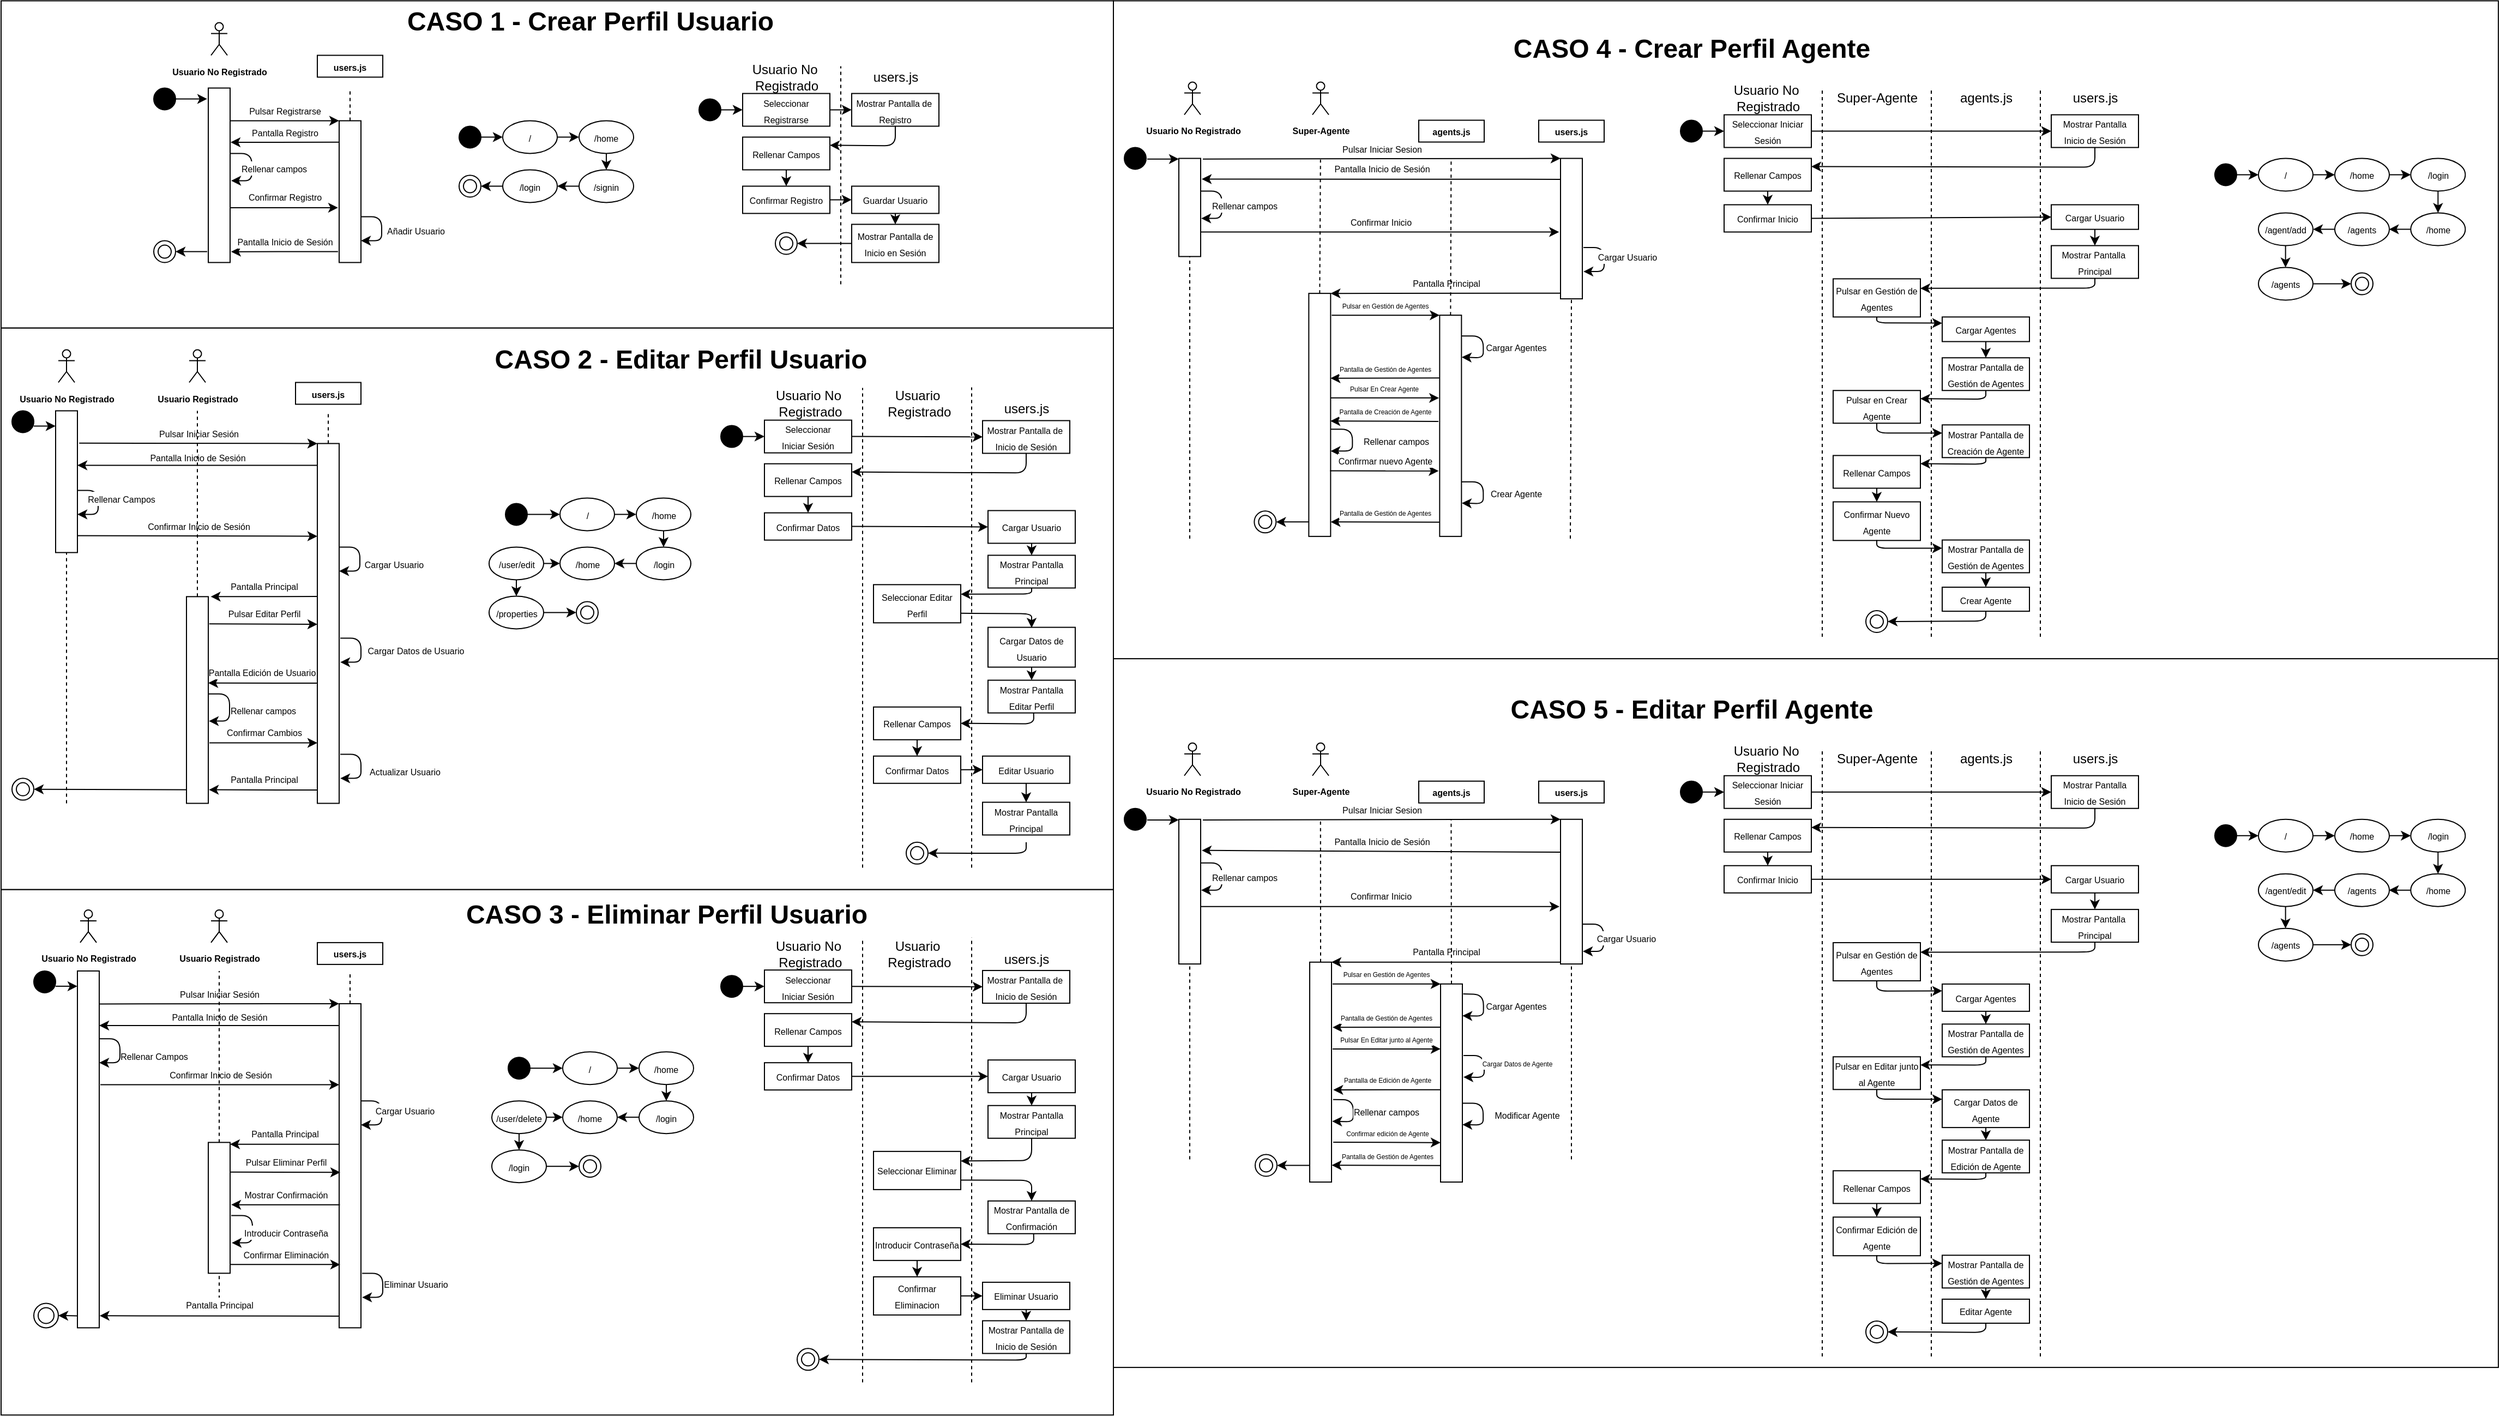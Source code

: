<mxfile version="12.6.5" type="device"><diagram id="-hHEMngKAN5b1S4smz4X" name="Page-1"><mxGraphModel dx="5402" dy="2020" grid="1" gridSize="10" guides="1" tooltips="1" connect="1" arrows="1" fold="1" page="1" pageScale="1" pageWidth="827" pageHeight="1169" math="0" shadow="0"><root><mxCell id="0"/><mxCell id="1" parent="0"/><mxCell id="dj_97yLiLeKkhAwbKqiX-1" value="" style="rounded=0;whiteSpace=wrap;html=1;fillColor=#FFFFFF;" parent="1" vertex="1"><mxGeometry x="810" y="623.05" width="1270" height="650" as="geometry"/></mxCell><mxCell id="dj_97yLiLeKkhAwbKqiX-2" value="" style="rounded=0;whiteSpace=wrap;html=1;fillColor=#FFFFFF;" parent="1" vertex="1"><mxGeometry x="810" y="19.74" width="1270" height="603.31" as="geometry"/></mxCell><mxCell id="dj_97yLiLeKkhAwbKqiX-3" value="" style="rounded=0;whiteSpace=wrap;html=1;fillColor=#FFFFFF;" parent="1" vertex="1"><mxGeometry x="-210" y="834.74" width="1020" height="481.95" as="geometry"/></mxCell><mxCell id="dj_97yLiLeKkhAwbKqiX-4" value="" style="rounded=0;whiteSpace=wrap;html=1;fillColor=#FFFFFF;" parent="1" vertex="1"><mxGeometry x="-210" y="319.74" width="1020" height="515" as="geometry"/></mxCell><mxCell id="dj_97yLiLeKkhAwbKqiX-5" value="" style="rounded=0;whiteSpace=wrap;html=1;fillColor=#FFFFFF;" parent="1" vertex="1"><mxGeometry x="-210" y="19.74" width="1020" height="300" as="geometry"/></mxCell><mxCell id="dj_97yLiLeKkhAwbKqiX-6" value="" style="rounded=0;whiteSpace=wrap;html=1;" parent="1" vertex="1"><mxGeometry x="100" y="129.74" width="20" height="130" as="geometry"/></mxCell><mxCell id="dj_97yLiLeKkhAwbKqiX-7" value="&lt;font style=&quot;font-size: 8px&quot;&gt;&lt;b&gt;Usuario No Registrado&lt;/b&gt;&lt;/font&gt;" style="shape=umlActor;verticalLabelPosition=bottom;labelBackgroundColor=#ffffff;verticalAlign=top;html=1;outlineConnect=0;" parent="1" vertex="1"><mxGeometry x="-17.5" y="39.74" width="15" height="30" as="geometry"/></mxCell><mxCell id="dj_97yLiLeKkhAwbKqiX-8" value="" style="rounded=0;whiteSpace=wrap;html=1;" parent="1" vertex="1"><mxGeometry x="-20" y="99.74" width="20" height="160" as="geometry"/></mxCell><mxCell id="dj_97yLiLeKkhAwbKqiX-9" value="&lt;font style=&quot;font-size: 8px&quot;&gt;&lt;b&gt;users.js&lt;/b&gt;&lt;/font&gt;" style="rounded=0;whiteSpace=wrap;html=1;" parent="1" vertex="1"><mxGeometry x="80" y="69.74" width="60" height="20" as="geometry"/></mxCell><mxCell id="dj_97yLiLeKkhAwbKqiX-10" value="&lt;font style=&quot;font-size: 8px&quot;&gt;Pulsar Registrarse&lt;/font&gt;" style="endArrow=classic;html=1;entryX=0;entryY=0;entryDx=0;entryDy=0;" parent="1" target="dj_97yLiLeKkhAwbKqiX-6" edge="1"><mxGeometry x="0.004" y="10" width="50" height="50" relative="1" as="geometry"><mxPoint y="129.74" as="sourcePoint"/><mxPoint x="90" y="133.74" as="targetPoint"/><Array as="points"/><mxPoint as="offset"/></mxGeometry></mxCell><mxCell id="dj_97yLiLeKkhAwbKqiX-11" value="" style="endArrow=none;dashed=1;html=1;exitX=0.5;exitY=0;exitDx=0;exitDy=0;" parent="1" source="dj_97yLiLeKkhAwbKqiX-6" edge="1"><mxGeometry width="50" height="50" relative="1" as="geometry"><mxPoint x="-60" y="689.74" as="sourcePoint"/><mxPoint x="110.0" y="99.74" as="targetPoint"/></mxGeometry></mxCell><mxCell id="dj_97yLiLeKkhAwbKqiX-12" value="&lt;font style=&quot;font-size: 8px&quot;&gt;Pantalla Registro&lt;/font&gt;" style="endArrow=classic;html=1;exitX=-0.017;exitY=0.151;exitDx=0;exitDy=0;exitPerimeter=0;entryX=1.023;entryY=0.311;entryDx=0;entryDy=0;entryPerimeter=0;" parent="1" source="dj_97yLiLeKkhAwbKqiX-6" target="dj_97yLiLeKkhAwbKqiX-8" edge="1"><mxGeometry x="0.002" y="-9" width="50" height="50" relative="1" as="geometry"><mxPoint x="80" y="159.74" as="sourcePoint"/><mxPoint x="10" y="159.74" as="targetPoint"/><Array as="points"/><mxPoint as="offset"/></mxGeometry></mxCell><mxCell id="dj_97yLiLeKkhAwbKqiX-13" value="&lt;font style=&quot;font-size: 8px&quot;&gt;Rellenar campos&lt;/font&gt;" style="endArrow=classic;html=1;exitX=1;exitY=0.077;exitDx=0;exitDy=0;exitPerimeter=0;" parent="1" edge="1"><mxGeometry x="0.402" y="-24" width="50" height="50" relative="1" as="geometry"><mxPoint x="0.5" y="159.78" as="sourcePoint"/><mxPoint x="1" y="184.74" as="targetPoint"/><Array as="points"><mxPoint x="20" y="159.74"/><mxPoint x="20" y="184.74"/></Array><mxPoint x="20" y="12" as="offset"/></mxGeometry></mxCell><mxCell id="dj_97yLiLeKkhAwbKqiX-14" value="&lt;font style=&quot;font-size: 8px&quot;&gt;Pantalla Inicio de Sesión&lt;/font&gt;" style="endArrow=classic;html=1;entryX=1.044;entryY=0.938;entryDx=0;entryDy=0;entryPerimeter=0;" parent="1" target="dj_97yLiLeKkhAwbKqiX-8" edge="1"><mxGeometry x="-0.001" y="-10" width="50" height="50" relative="1" as="geometry"><mxPoint x="99" y="249.74" as="sourcePoint"/><mxPoint x="9.093e-14" y="239.46" as="targetPoint"/><Array as="points"/><mxPoint as="offset"/></mxGeometry></mxCell><mxCell id="dj_97yLiLeKkhAwbKqiX-15" value="&lt;font style=&quot;font-size: 8px&quot;&gt;Añadir Usuario&lt;/font&gt;" style="endArrow=classic;html=1;" parent="1" edge="1"><mxGeometry x="0.367" y="-33" width="50" height="50" relative="1" as="geometry"><mxPoint x="120.0" y="217.74" as="sourcePoint"/><mxPoint x="120.0" y="239.74" as="targetPoint"/><Array as="points"><mxPoint x="139" y="217.74"/><mxPoint x="139" y="239.74"/></Array><mxPoint x="31" y="23" as="offset"/></mxGeometry></mxCell><mxCell id="dj_97yLiLeKkhAwbKqiX-16" value="&lt;font style=&quot;font-size: 24px&quot;&gt;&lt;b&gt;CASO 1 - Crear Perfil Usuario&lt;/b&gt;&lt;/font&gt;" style="text;html=1;align=center;verticalAlign=middle;resizable=0;points=[];autosize=1;" parent="1" vertex="1"><mxGeometry x="155" y="29.17" width="350" height="20" as="geometry"/></mxCell><mxCell id="dj_97yLiLeKkhAwbKqiX-17" value="" style="rounded=0;whiteSpace=wrap;html=1;" parent="1" vertex="1"><mxGeometry x="80" y="425.74" width="20" height="330" as="geometry"/></mxCell><mxCell id="dj_97yLiLeKkhAwbKqiX-18" value="&lt;font style=&quot;font-size: 8px&quot;&gt;&lt;b&gt;Usuario No Registrado&lt;/b&gt;&lt;/font&gt;" style="shape=umlActor;verticalLabelPosition=bottom;labelBackgroundColor=#ffffff;verticalAlign=top;html=1;outlineConnect=0;" parent="1" vertex="1"><mxGeometry x="-157.5" y="339.74" width="15" height="30" as="geometry"/></mxCell><mxCell id="dj_97yLiLeKkhAwbKqiX-19" value="" style="rounded=0;whiteSpace=wrap;html=1;" parent="1" vertex="1"><mxGeometry x="-160" y="395.74" width="20" height="130" as="geometry"/></mxCell><mxCell id="dj_97yLiLeKkhAwbKqiX-20" value="&lt;font style=&quot;font-size: 8px&quot;&gt;&lt;b&gt;users.js&lt;/b&gt;&lt;/font&gt;" style="rounded=0;whiteSpace=wrap;html=1;" parent="1" vertex="1"><mxGeometry x="60" y="369.74" width="60" height="20" as="geometry"/></mxCell><mxCell id="dj_97yLiLeKkhAwbKqiX-21" value="&lt;font style=&quot;font-size: 8px&quot;&gt;Pulsar Iniciar Sesión&lt;/font&gt;" style="endArrow=classic;html=1;entryX=0;entryY=0;entryDx=0;entryDy=0;exitX=1.081;exitY=0.228;exitDx=0;exitDy=0;exitPerimeter=0;" parent="1" source="dj_97yLiLeKkhAwbKqiX-19" target="dj_97yLiLeKkhAwbKqiX-17" edge="1"><mxGeometry x="0.004" y="10" width="50" height="50" relative="1" as="geometry"><mxPoint x="-30" y="425.74" as="sourcePoint"/><mxPoint x="60" y="429.74" as="targetPoint"/><Array as="points"/><mxPoint as="offset"/></mxGeometry></mxCell><mxCell id="dj_97yLiLeKkhAwbKqiX-22" value="" style="endArrow=none;dashed=1;html=1;exitX=0.5;exitY=0;exitDx=0;exitDy=0;" parent="1" source="dj_97yLiLeKkhAwbKqiX-17" edge="1"><mxGeometry width="50" height="50" relative="1" as="geometry"><mxPoint x="-80" y="985.74" as="sourcePoint"/><mxPoint x="90.0" y="395.74" as="targetPoint"/></mxGeometry></mxCell><mxCell id="dj_97yLiLeKkhAwbKqiX-23" value="&lt;font style=&quot;font-size: 8px&quot;&gt;Pantalla Inicio de Sesión&lt;/font&gt;" style="endArrow=classic;html=1;" parent="1" edge="1"><mxGeometry x="-0.001" y="-8" width="50" height="50" relative="1" as="geometry"><mxPoint x="80.0" y="445.74" as="sourcePoint"/><mxPoint x="-140" y="445.74" as="targetPoint"/><Array as="points"/><mxPoint as="offset"/></mxGeometry></mxCell><mxCell id="dj_97yLiLeKkhAwbKqiX-24" value="&lt;font style=&quot;font-size: 24px&quot;&gt;&lt;b&gt;CASO 2 - Editar Perfil Usuario&lt;/b&gt;&lt;/font&gt;" style="text;html=1;align=center;verticalAlign=middle;resizable=0;points=[];autosize=1;" parent="1" vertex="1"><mxGeometry x="233.29" y="338.74" width="360" height="20" as="geometry"/></mxCell><mxCell id="dj_97yLiLeKkhAwbKqiX-25" value="&lt;font style=&quot;font-size: 8px&quot;&gt;/&lt;/font&gt;" style="ellipse;whiteSpace=wrap;html=1;" parent="1" vertex="1"><mxGeometry x="250" y="129.74" width="50" height="30" as="geometry"/></mxCell><mxCell id="dj_97yLiLeKkhAwbKqiX-26" value="&lt;font style=&quot;font-size: 8px&quot;&gt;/home&lt;/font&gt;" style="ellipse;whiteSpace=wrap;html=1;" parent="1" vertex="1"><mxGeometry x="320" y="129.74" width="50" height="30" as="geometry"/></mxCell><mxCell id="dj_97yLiLeKkhAwbKqiX-27" value="&lt;font style=&quot;font-size: 8px&quot;&gt;/signin&lt;/font&gt;" style="ellipse;whiteSpace=wrap;html=1;" parent="1" vertex="1"><mxGeometry x="320" y="174.74" width="50" height="30" as="geometry"/></mxCell><mxCell id="dj_97yLiLeKkhAwbKqiX-28" value="&lt;span style=&quot;font-size: 8px&quot;&gt;/login&lt;/span&gt;" style="ellipse;whiteSpace=wrap;html=1;" parent="1" vertex="1"><mxGeometry x="250" y="174.74" width="50" height="30" as="geometry"/></mxCell><mxCell id="dj_97yLiLeKkhAwbKqiX-29" value="" style="endArrow=classic;html=1;exitX=1;exitY=0.5;exitDx=0;exitDy=0;entryX=0;entryY=0.5;entryDx=0;entryDy=0;" parent="1" source="dj_97yLiLeKkhAwbKqiX-25" target="dj_97yLiLeKkhAwbKqiX-26" edge="1"><mxGeometry width="50" height="50" relative="1" as="geometry"><mxPoint x="290" y="211.45" as="sourcePoint"/><mxPoint x="340" y="161.45" as="targetPoint"/></mxGeometry></mxCell><mxCell id="dj_97yLiLeKkhAwbKqiX-30" value="" style="endArrow=classic;html=1;exitX=0.5;exitY=1;exitDx=0;exitDy=0;entryX=0.5;entryY=0;entryDx=0;entryDy=0;" parent="1" source="dj_97yLiLeKkhAwbKqiX-26" target="dj_97yLiLeKkhAwbKqiX-27" edge="1"><mxGeometry width="50" height="50" relative="1" as="geometry"><mxPoint x="310.0" y="174.74" as="sourcePoint"/><mxPoint x="330.0" y="174.74" as="targetPoint"/></mxGeometry></mxCell><mxCell id="dj_97yLiLeKkhAwbKqiX-31" value="" style="ellipse;shape=doubleEllipse;html=1;dashed=0;whitespace=wrap;aspect=fixed;fillColor=#000000;" parent="1" vertex="1"><mxGeometry x="210" y="134.74" width="20" height="20" as="geometry"/></mxCell><mxCell id="dj_97yLiLeKkhAwbKqiX-32" value="" style="endArrow=classic;html=1;entryX=0;entryY=0.5;entryDx=0;entryDy=0;exitX=1;exitY=0.5;exitDx=0;exitDy=0;" parent="1" source="dj_97yLiLeKkhAwbKqiX-31" target="dj_97yLiLeKkhAwbKqiX-25" edge="1"><mxGeometry width="50" height="50" relative="1" as="geometry"><mxPoint x="-10" y="609.74" as="sourcePoint"/><mxPoint x="40" y="559.74" as="targetPoint"/></mxGeometry></mxCell><mxCell id="dj_97yLiLeKkhAwbKqiX-33" value="" style="ellipse;shape=doubleEllipse;html=1;dashed=0;whitespace=wrap;aspect=fixed;fillColor=#FFFFFF;" parent="1" vertex="1"><mxGeometry x="210" y="179.74" width="20" height="20" as="geometry"/></mxCell><mxCell id="dj_97yLiLeKkhAwbKqiX-34" value="" style="endArrow=classic;html=1;exitX=0;exitY=0.5;exitDx=0;exitDy=0;entryX=1;entryY=0.5;entryDx=0;entryDy=0;" parent="1" source="dj_97yLiLeKkhAwbKqiX-27" target="dj_97yLiLeKkhAwbKqiX-28" edge="1"><mxGeometry width="50" height="50" relative="1" as="geometry"><mxPoint x="300.0" y="254.64" as="sourcePoint"/><mxPoint x="320.0" y="254.64" as="targetPoint"/></mxGeometry></mxCell><mxCell id="dj_97yLiLeKkhAwbKqiX-35" value="" style="endArrow=classic;html=1;exitX=0;exitY=0.5;exitDx=0;exitDy=0;entryX=1;entryY=0.5;entryDx=0;entryDy=0;" parent="1" source="dj_97yLiLeKkhAwbKqiX-28" target="dj_97yLiLeKkhAwbKqiX-33" edge="1"><mxGeometry width="50" height="50" relative="1" as="geometry"><mxPoint x="370.0" y="254.64" as="sourcePoint"/><mxPoint x="390.0" y="254.64" as="targetPoint"/></mxGeometry></mxCell><mxCell id="dj_97yLiLeKkhAwbKqiX-36" value="" style="ellipse;shape=doubleEllipse;html=1;dashed=0;whitespace=wrap;aspect=fixed;fillColor=#000000;" parent="1" vertex="1"><mxGeometry x="-70" y="99.74" width="20" height="20" as="geometry"/></mxCell><mxCell id="dj_97yLiLeKkhAwbKqiX-37" value="" style="endArrow=classic;html=1;exitX=1;exitY=0.5;exitDx=0;exitDy=0;" parent="1" source="dj_97yLiLeKkhAwbKqiX-36" edge="1"><mxGeometry width="50" height="50" relative="1" as="geometry"><mxPoint y="619.74" as="sourcePoint"/><mxPoint x="-21" y="109.74" as="targetPoint"/></mxGeometry></mxCell><mxCell id="dj_97yLiLeKkhAwbKqiX-38" value="" style="ellipse;shape=doubleEllipse;html=1;dashed=0;whitespace=wrap;aspect=fixed;fillColor=#FFFFFF;" parent="1" vertex="1"><mxGeometry x="-70" y="239.74" width="20" height="20" as="geometry"/></mxCell><mxCell id="dj_97yLiLeKkhAwbKqiX-39" value="" style="endArrow=classic;html=1;entryX=1;entryY=0.5;entryDx=0;entryDy=0;" parent="1" target="dj_97yLiLeKkhAwbKqiX-38" edge="1"><mxGeometry width="50" height="50" relative="1" as="geometry"><mxPoint x="-21" y="249.74" as="sourcePoint"/><mxPoint x="400.0" y="264.64" as="targetPoint"/></mxGeometry></mxCell><mxCell id="dj_97yLiLeKkhAwbKqiX-40" value="" style="ellipse;shape=doubleEllipse;html=1;dashed=0;whitespace=wrap;aspect=fixed;fillColor=#000000;" parent="1" vertex="1"><mxGeometry x="430" y="109.74" width="20" height="20" as="geometry"/></mxCell><mxCell id="dj_97yLiLeKkhAwbKqiX-41" value="" style="endArrow=classic;html=1;exitX=1;exitY=0.5;exitDx=0;exitDy=0;" parent="1" source="dj_97yLiLeKkhAwbKqiX-40" edge="1"><mxGeometry width="50" height="50" relative="1" as="geometry"><mxPoint x="300" y="679.74" as="sourcePoint"/><mxPoint x="470.0" y="119.74" as="targetPoint"/></mxGeometry></mxCell><mxCell id="dj_97yLiLeKkhAwbKqiX-42" value="" style="ellipse;shape=doubleEllipse;html=1;dashed=0;whitespace=wrap;aspect=fixed;fillColor=#FFFFFF;" parent="1" vertex="1"><mxGeometry x="500" y="232.24" width="20" height="20" as="geometry"/></mxCell><mxCell id="dj_97yLiLeKkhAwbKqiX-43" value="" style="endArrow=classic;html=1;entryX=1;entryY=0.5;entryDx=0;entryDy=0;exitX=0;exitY=0.5;exitDx=0;exitDy=0;" parent="1" source="dj_97yLiLeKkhAwbKqiX-51" target="dj_97yLiLeKkhAwbKqiX-42" edge="1"><mxGeometry width="50" height="50" relative="1" as="geometry"><mxPoint x="540" y="249.74" as="sourcePoint"/><mxPoint x="700.0" y="324.64" as="targetPoint"/></mxGeometry></mxCell><mxCell id="dj_97yLiLeKkhAwbKqiX-44" value="&lt;font style=&quot;font-size: 8px&quot;&gt;Seleccionar&lt;br&gt;Registrarse&lt;/font&gt;" style="rounded=0;whiteSpace=wrap;html=1;fillColor=#FFFFFF;" parent="1" vertex="1"><mxGeometry x="470" y="104.74" width="80" height="30" as="geometry"/></mxCell><mxCell id="dj_97yLiLeKkhAwbKqiX-45" value="" style="endArrow=classic;html=1;exitX=1;exitY=0.5;exitDx=0;exitDy=0;" parent="1" source="dj_97yLiLeKkhAwbKqiX-44" edge="1"><mxGeometry width="50" height="50" relative="1" as="geometry"><mxPoint x="580" y="156.17" as="sourcePoint"/><mxPoint x="570.0" y="119.74" as="targetPoint"/></mxGeometry></mxCell><mxCell id="dj_97yLiLeKkhAwbKqiX-46" value="&lt;span style=&quot;font-size: 8px&quot;&gt;Mostrar Pantalla de&amp;nbsp;&lt;br&gt;&lt;/span&gt;&lt;font style=&quot;font-size: 8px&quot;&gt;Registro&lt;/font&gt;" style="rounded=0;whiteSpace=wrap;html=1;fillColor=#FFFFFF;" parent="1" vertex="1"><mxGeometry x="570" y="104.74" width="80" height="30" as="geometry"/></mxCell><mxCell id="dj_97yLiLeKkhAwbKqiX-47" value="&lt;span style=&quot;font-size: 8px&quot;&gt;Rellenar Campos&lt;/span&gt;" style="rounded=0;whiteSpace=wrap;html=1;fillColor=#FFFFFF;" parent="1" vertex="1"><mxGeometry x="470" y="144.74" width="80" height="30" as="geometry"/></mxCell><mxCell id="dj_97yLiLeKkhAwbKqiX-48" value="" style="endArrow=classic;html=1;exitX=0.5;exitY=1;exitDx=0;exitDy=0;entryX=1;entryY=0.25;entryDx=0;entryDy=0;" parent="1" source="dj_97yLiLeKkhAwbKqiX-46" target="dj_97yLiLeKkhAwbKqiX-47" edge="1"><mxGeometry width="50" height="50" relative="1" as="geometry"><mxPoint x="560" y="129.74" as="sourcePoint"/><mxPoint x="590" y="189.74" as="targetPoint"/><Array as="points"><mxPoint x="610" y="152.74"/></Array></mxGeometry></mxCell><mxCell id="dj_97yLiLeKkhAwbKqiX-49" value="&lt;span style=&quot;font-size: 8px&quot;&gt;Confirmar Registro&lt;/span&gt;" style="rounded=0;whiteSpace=wrap;html=1;fillColor=#FFFFFF;" parent="1" vertex="1"><mxGeometry x="470" y="189.74" width="80" height="25" as="geometry"/></mxCell><mxCell id="dj_97yLiLeKkhAwbKqiX-50" value="&lt;span style=&quot;font-size: 8px&quot;&gt;Guardar Usuario&lt;/span&gt;" style="rounded=0;whiteSpace=wrap;html=1;fillColor=#FFFFFF;" parent="1" vertex="1"><mxGeometry x="570" y="189.74" width="80" height="25" as="geometry"/></mxCell><mxCell id="dj_97yLiLeKkhAwbKqiX-51" value="&lt;span style=&quot;font-size: 8px&quot;&gt;Mostrar Pantalla de&lt;br&gt;Inicio en Sesión&lt;br&gt;&lt;/span&gt;" style="rounded=0;whiteSpace=wrap;html=1;fillColor=#FFFFFF;" parent="1" vertex="1"><mxGeometry x="570" y="224.74" width="80" height="35" as="geometry"/></mxCell><mxCell id="dj_97yLiLeKkhAwbKqiX-52" value="" style="endArrow=classic;html=1;entryX=0.5;entryY=0;entryDx=0;entryDy=0;exitX=0.5;exitY=1;exitDx=0;exitDy=0;" parent="1" source="dj_97yLiLeKkhAwbKqiX-50" target="dj_97yLiLeKkhAwbKqiX-51" edge="1"><mxGeometry width="50" height="50" relative="1" as="geometry"><mxPoint x="580" y="252.24" as="sourcePoint"/><mxPoint x="530" y="252.24" as="targetPoint"/></mxGeometry></mxCell><mxCell id="dj_97yLiLeKkhAwbKqiX-53" value="" style="endArrow=classic;html=1;entryX=0;entryY=0.5;entryDx=0;entryDy=0;exitX=1;exitY=0.5;exitDx=0;exitDy=0;" parent="1" source="dj_97yLiLeKkhAwbKqiX-49" target="dj_97yLiLeKkhAwbKqiX-50" edge="1"><mxGeometry width="50" height="50" relative="1" as="geometry"><mxPoint x="590" y="262.24" as="sourcePoint"/><mxPoint x="540" y="262.24" as="targetPoint"/></mxGeometry></mxCell><mxCell id="dj_97yLiLeKkhAwbKqiX-54" value="" style="endArrow=classic;html=1;entryX=0.5;entryY=0;entryDx=0;entryDy=0;exitX=0.5;exitY=1;exitDx=0;exitDy=0;" parent="1" source="dj_97yLiLeKkhAwbKqiX-47" target="dj_97yLiLeKkhAwbKqiX-49" edge="1"><mxGeometry width="50" height="50" relative="1" as="geometry"><mxPoint x="600" y="272.24" as="sourcePoint"/><mxPoint x="550" y="272.24" as="targetPoint"/></mxGeometry></mxCell><mxCell id="dj_97yLiLeKkhAwbKqiX-55" value="" style="endArrow=none;dashed=1;html=1;" parent="1" edge="1"><mxGeometry width="50" height="50" relative="1" as="geometry"><mxPoint x="560.0" y="279.74" as="sourcePoint"/><mxPoint x="560.0" y="79.74" as="targetPoint"/></mxGeometry></mxCell><mxCell id="dj_97yLiLeKkhAwbKqiX-56" value="Usuario No&amp;nbsp;&lt;br&gt;Registrado" style="text;html=1;align=center;verticalAlign=middle;resizable=0;points=[];autosize=1;" parent="1" vertex="1"><mxGeometry x="470" y="74.74" width="80" height="30" as="geometry"/></mxCell><mxCell id="dj_97yLiLeKkhAwbKqiX-57" value="users.js" style="text;html=1;align=center;verticalAlign=middle;resizable=0;points=[];autosize=1;" parent="1" vertex="1"><mxGeometry x="580" y="79.74" width="60" height="20" as="geometry"/></mxCell><mxCell id="dj_97yLiLeKkhAwbKqiX-58" value="&lt;font style=&quot;font-size: 8px&quot;&gt;Confirmar Registro&lt;/font&gt;" style="endArrow=classic;html=1;exitX=1.063;exitY=0.611;exitDx=0;exitDy=0;exitPerimeter=0;" parent="1" edge="1"><mxGeometry x="0.004" y="10" width="50" height="50" relative="1" as="geometry"><mxPoint x="0.23" y="209.44" as="sourcePoint"/><mxPoint x="98.97" y="209.46" as="targetPoint"/><Array as="points"/><mxPoint as="offset"/></mxGeometry></mxCell><mxCell id="dj_97yLiLeKkhAwbKqiX-59" value="" style="ellipse;shape=doubleEllipse;html=1;dashed=0;whitespace=wrap;aspect=fixed;fillColor=#000000;" parent="1" vertex="1"><mxGeometry x="-200" y="395.74" width="20" height="20" as="geometry"/></mxCell><mxCell id="dj_97yLiLeKkhAwbKqiX-60" value="" style="endArrow=classic;html=1;exitX=1;exitY=0.5;exitDx=0;exitDy=0;" parent="1" edge="1"><mxGeometry width="50" height="50" relative="1" as="geometry"><mxPoint x="-180" y="409.74" as="sourcePoint"/><mxPoint x="-160" y="409.74" as="targetPoint"/></mxGeometry></mxCell><mxCell id="dj_97yLiLeKkhAwbKqiX-61" value="" style="ellipse;shape=doubleEllipse;html=1;dashed=0;whitespace=wrap;aspect=fixed;fillColor=#FFFFFF;" parent="1" vertex="1"><mxGeometry x="-200" y="732.81" width="20" height="20" as="geometry"/></mxCell><mxCell id="dj_97yLiLeKkhAwbKqiX-62" value="" style="endArrow=classic;html=1;entryX=1;entryY=0.5;entryDx=0;entryDy=0;" parent="1" target="dj_97yLiLeKkhAwbKqiX-61" edge="1"><mxGeometry width="50" height="50" relative="1" as="geometry"><mxPoint x="-40" y="743.31" as="sourcePoint"/><mxPoint x="-180" y="720.31" as="targetPoint"/></mxGeometry></mxCell><mxCell id="dj_97yLiLeKkhAwbKqiX-63" value="&lt;font style=&quot;font-size: 8px&quot;&gt;/&lt;/font&gt;" style="ellipse;whiteSpace=wrap;html=1;" parent="1" vertex="1"><mxGeometry x="302.5" y="475.74" width="50" height="30" as="geometry"/></mxCell><mxCell id="dj_97yLiLeKkhAwbKqiX-64" value="&lt;font style=&quot;font-size: 8px&quot;&gt;/home&lt;/font&gt;" style="ellipse;whiteSpace=wrap;html=1;" parent="1" vertex="1"><mxGeometry x="372.5" y="475.74" width="50" height="30" as="geometry"/></mxCell><mxCell id="dj_97yLiLeKkhAwbKqiX-65" value="&lt;font style=&quot;font-size: 8px&quot;&gt;/login&lt;/font&gt;" style="ellipse;whiteSpace=wrap;html=1;" parent="1" vertex="1"><mxGeometry x="372.5" y="520.74" width="50" height="30" as="geometry"/></mxCell><mxCell id="dj_97yLiLeKkhAwbKqiX-66" value="&lt;span style=&quot;font-size: 8px&quot;&gt;/home&lt;/span&gt;" style="ellipse;whiteSpace=wrap;html=1;" parent="1" vertex="1"><mxGeometry x="302.5" y="520.74" width="50" height="30" as="geometry"/></mxCell><mxCell id="dj_97yLiLeKkhAwbKqiX-67" value="" style="endArrow=classic;html=1;exitX=1;exitY=0.5;exitDx=0;exitDy=0;entryX=0;entryY=0.5;entryDx=0;entryDy=0;" parent="1" source="dj_97yLiLeKkhAwbKqiX-63" target="dj_97yLiLeKkhAwbKqiX-64" edge="1"><mxGeometry width="50" height="50" relative="1" as="geometry"><mxPoint x="342.5" y="557.45" as="sourcePoint"/><mxPoint x="392.5" y="507.45" as="targetPoint"/></mxGeometry></mxCell><mxCell id="dj_97yLiLeKkhAwbKqiX-68" value="" style="endArrow=classic;html=1;exitX=0.5;exitY=1;exitDx=0;exitDy=0;entryX=0.5;entryY=0;entryDx=0;entryDy=0;" parent="1" source="dj_97yLiLeKkhAwbKqiX-64" target="dj_97yLiLeKkhAwbKqiX-65" edge="1"><mxGeometry width="50" height="50" relative="1" as="geometry"><mxPoint x="362.5" y="520.74" as="sourcePoint"/><mxPoint x="382.5" y="520.74" as="targetPoint"/></mxGeometry></mxCell><mxCell id="dj_97yLiLeKkhAwbKqiX-69" value="" style="ellipse;shape=doubleEllipse;html=1;dashed=0;whitespace=wrap;aspect=fixed;fillColor=#000000;" parent="1" vertex="1"><mxGeometry x="252.5" y="480.74" width="20" height="20" as="geometry"/></mxCell><mxCell id="dj_97yLiLeKkhAwbKqiX-70" value="" style="endArrow=classic;html=1;entryX=0;entryY=0.5;entryDx=0;entryDy=0;exitX=1;exitY=0.5;exitDx=0;exitDy=0;" parent="1" source="dj_97yLiLeKkhAwbKqiX-69" target="dj_97yLiLeKkhAwbKqiX-63" edge="1"><mxGeometry width="50" height="50" relative="1" as="geometry"><mxPoint x="42.5" y="955.74" as="sourcePoint"/><mxPoint x="92.5" y="905.74" as="targetPoint"/></mxGeometry></mxCell><mxCell id="dj_97yLiLeKkhAwbKqiX-71" value="" style="ellipse;shape=doubleEllipse;html=1;dashed=0;whitespace=wrap;aspect=fixed;fillColor=#FFFFFF;" parent="1" vertex="1"><mxGeometry x="317.5" y="570.74" width="20" height="20" as="geometry"/></mxCell><mxCell id="dj_97yLiLeKkhAwbKqiX-72" value="" style="endArrow=classic;html=1;exitX=0;exitY=0.5;exitDx=0;exitDy=0;entryX=1;entryY=0.5;entryDx=0;entryDy=0;" parent="1" source="dj_97yLiLeKkhAwbKqiX-65" target="dj_97yLiLeKkhAwbKqiX-66" edge="1"><mxGeometry width="50" height="50" relative="1" as="geometry"><mxPoint x="352.5" y="600.64" as="sourcePoint"/><mxPoint x="372.5" y="600.64" as="targetPoint"/></mxGeometry></mxCell><mxCell id="dj_97yLiLeKkhAwbKqiX-73" value="" style="endArrow=classic;html=1;exitX=0.5;exitY=1;exitDx=0;exitDy=0;entryX=0.5;entryY=0;entryDx=0;entryDy=0;" parent="1" source="dj_97yLiLeKkhAwbKqiX-99" target="dj_97yLiLeKkhAwbKqiX-101" edge="1"><mxGeometry width="50" height="50" relative="1" as="geometry"><mxPoint x="282.5" y="565.74" as="sourcePoint"/><mxPoint x="262.5" y="565.74" as="targetPoint"/></mxGeometry></mxCell><mxCell id="dj_97yLiLeKkhAwbKqiX-74" value="" style="ellipse;shape=doubleEllipse;html=1;dashed=0;whitespace=wrap;aspect=fixed;fillColor=#000000;" parent="1" vertex="1"><mxGeometry x="450" y="409.31" width="20" height="20" as="geometry"/></mxCell><mxCell id="dj_97yLiLeKkhAwbKqiX-75" value="" style="endArrow=classic;html=1;exitX=1;exitY=0.5;exitDx=0;exitDy=0;" parent="1" edge="1"><mxGeometry width="50" height="50" relative="1" as="geometry"><mxPoint x="470.0" y="419.31" as="sourcePoint"/><mxPoint x="490.0" y="419.31" as="targetPoint"/></mxGeometry></mxCell><mxCell id="dj_97yLiLeKkhAwbKqiX-76" value="" style="ellipse;shape=doubleEllipse;html=1;dashed=0;whitespace=wrap;aspect=fixed;fillColor=#FFFFFF;" parent="1" vertex="1"><mxGeometry x="620" y="791.43" width="20" height="20" as="geometry"/></mxCell><mxCell id="dj_97yLiLeKkhAwbKqiX-77" value="" style="endArrow=classic;html=1;entryX=1;entryY=0.5;entryDx=0;entryDy=0;exitX=0.5;exitY=1;exitDx=0;exitDy=0;" parent="1" target="dj_97yLiLeKkhAwbKqiX-76" edge="1"><mxGeometry width="50" height="50" relative="1" as="geometry"><mxPoint x="730" y="791.43" as="sourcePoint"/><mxPoint x="630" y="802" as="targetPoint"/><Array as="points"><mxPoint x="730" y="801.5"/></Array></mxGeometry></mxCell><mxCell id="dj_97yLiLeKkhAwbKqiX-78" value="&lt;font style=&quot;font-size: 8px&quot;&gt;Seleccionar&lt;br&gt;Iniciar Sesión&lt;br&gt;&lt;/font&gt;" style="rounded=0;whiteSpace=wrap;html=1;fillColor=#FFFFFF;" parent="1" vertex="1"><mxGeometry x="490" y="404.31" width="80" height="30" as="geometry"/></mxCell><mxCell id="dj_97yLiLeKkhAwbKqiX-79" value="" style="endArrow=classic;html=1;exitX=1;exitY=0.5;exitDx=0;exitDy=0;" parent="1" source="dj_97yLiLeKkhAwbKqiX-78" target="dj_97yLiLeKkhAwbKqiX-80" edge="1"><mxGeometry width="50" height="50" relative="1" as="geometry"><mxPoint x="580" y="456.17" as="sourcePoint"/><mxPoint x="570" y="419.74" as="targetPoint"/></mxGeometry></mxCell><mxCell id="dj_97yLiLeKkhAwbKqiX-80" value="&lt;span style=&quot;font-size: 8px&quot;&gt;Mostrar Pantalla de&amp;nbsp;&lt;br&gt;&lt;/span&gt;&lt;span style=&quot;font-size: 8px&quot;&gt;Inicio de Sesión&lt;/span&gt;" style="rounded=0;whiteSpace=wrap;html=1;fillColor=#FFFFFF;" parent="1" vertex="1"><mxGeometry x="690" y="404.74" width="80" height="30" as="geometry"/></mxCell><mxCell id="dj_97yLiLeKkhAwbKqiX-81" value="&lt;span style=&quot;font-size: 8px&quot;&gt;Rellenar Campos&lt;/span&gt;" style="rounded=0;whiteSpace=wrap;html=1;fillColor=#FFFFFF;" parent="1" vertex="1"><mxGeometry x="490" y="444.31" width="80" height="30" as="geometry"/></mxCell><mxCell id="dj_97yLiLeKkhAwbKqiX-82" value="" style="endArrow=classic;html=1;exitX=0.5;exitY=1;exitDx=0;exitDy=0;entryX=1;entryY=0.25;entryDx=0;entryDy=0;" parent="1" source="dj_97yLiLeKkhAwbKqiX-80" target="dj_97yLiLeKkhAwbKqiX-81" edge="1"><mxGeometry width="50" height="50" relative="1" as="geometry"><mxPoint x="560" y="429.74" as="sourcePoint"/><mxPoint x="590" y="489.74" as="targetPoint"/><Array as="points"><mxPoint x="730" y="452.74"/></Array></mxGeometry></mxCell><mxCell id="dj_97yLiLeKkhAwbKqiX-83" value="&lt;span style=&quot;font-size: 8px&quot;&gt;Confirmar Datos&lt;/span&gt;" style="rounded=0;whiteSpace=wrap;html=1;fillColor=#FFFFFF;" parent="1" vertex="1"><mxGeometry x="490" y="489.31" width="80" height="25" as="geometry"/></mxCell><mxCell id="dj_97yLiLeKkhAwbKqiX-84" value="&lt;span style=&quot;font-size: 8px&quot;&gt;Mostrar Pantalla Principal&lt;/span&gt;" style="rounded=0;whiteSpace=wrap;html=1;fillColor=#FFFFFF;" parent="1" vertex="1"><mxGeometry x="695" y="528.24" width="80" height="30" as="geometry"/></mxCell><mxCell id="dj_97yLiLeKkhAwbKqiX-85" value="" style="endArrow=classic;html=1;entryX=1;entryY=0.25;entryDx=0;entryDy=0;exitX=0.5;exitY=1;exitDx=0;exitDy=0;" parent="1" source="dj_97yLiLeKkhAwbKqiX-84" target="dj_97yLiLeKkhAwbKqiX-111" edge="1"><mxGeometry width="50" height="50" relative="1" as="geometry"><mxPoint x="610" y="560.74" as="sourcePoint"/><mxPoint x="550" y="574.49" as="targetPoint"/><Array as="points"><mxPoint x="735" y="563.74"/></Array></mxGeometry></mxCell><mxCell id="dj_97yLiLeKkhAwbKqiX-86" value="" style="endArrow=classic;html=1;entryX=0;entryY=0.5;entryDx=0;entryDy=0;exitX=1;exitY=0.5;exitDx=0;exitDy=0;" parent="1" source="dj_97yLiLeKkhAwbKqiX-83" target="dj_97yLiLeKkhAwbKqiX-364" edge="1"><mxGeometry width="50" height="50" relative="1" as="geometry"><mxPoint x="570" y="542.81" as="sourcePoint"/><mxPoint x="540" y="603.24" as="targetPoint"/></mxGeometry></mxCell><mxCell id="dj_97yLiLeKkhAwbKqiX-87" value="" style="endArrow=classic;html=1;entryX=0.5;entryY=0;entryDx=0;entryDy=0;exitX=0.5;exitY=1;exitDx=0;exitDy=0;" parent="1" source="dj_97yLiLeKkhAwbKqiX-81" target="dj_97yLiLeKkhAwbKqiX-83" edge="1"><mxGeometry width="50" height="50" relative="1" as="geometry"><mxPoint x="620" y="571.81" as="sourcePoint"/><mxPoint x="570" y="571.81" as="targetPoint"/></mxGeometry></mxCell><mxCell id="dj_97yLiLeKkhAwbKqiX-88" value="" style="endArrow=none;dashed=1;html=1;" parent="1" edge="1"><mxGeometry width="50" height="50" relative="1" as="geometry"><mxPoint x="580.0" y="814.74" as="sourcePoint"/><mxPoint x="580.0" y="374.74" as="targetPoint"/></mxGeometry></mxCell><mxCell id="dj_97yLiLeKkhAwbKqiX-89" value="Usuario No&lt;br&gt;&amp;nbsp;Registrado" style="text;html=1;align=center;verticalAlign=middle;resizable=0;points=[];autosize=1;" parent="1" vertex="1"><mxGeometry x="490" y="374.31" width="80" height="30" as="geometry"/></mxCell><mxCell id="dj_97yLiLeKkhAwbKqiX-90" value="users.js" style="text;html=1;align=center;verticalAlign=middle;resizable=0;points=[];autosize=1;" parent="1" vertex="1"><mxGeometry x="700" y="384.31" width="60" height="20" as="geometry"/></mxCell><mxCell id="dj_97yLiLeKkhAwbKqiX-91" value="&lt;font style=&quot;font-size: 8px&quot;&gt;Pulsar Editar Perfil&lt;/font&gt;" style="endArrow=classic;html=1;exitX=1.034;exitY=0.316;exitDx=0;exitDy=0;exitPerimeter=0;entryX=-0.01;entryY=0.21;entryDx=0;entryDy=0;entryPerimeter=0;" parent="1" edge="1"><mxGeometry x="0.004" y="10" width="50" height="50" relative="1" as="geometry"><mxPoint x="-19.12" y="591.17" as="sourcePoint"/><mxPoint x="80.0" y="591.55" as="targetPoint"/><Array as="points"/><mxPoint as="offset"/></mxGeometry></mxCell><mxCell id="dj_97yLiLeKkhAwbKqiX-92" value="&lt;font style=&quot;font-size: 8px&quot;&gt;Pantalla Edición de Usuario&lt;/font&gt;" style="endArrow=classic;html=1;entryX=1.015;entryY=0.114;entryDx=0;entryDy=0;entryPerimeter=0;exitX=-0.028;exitY=0.612;exitDx=0;exitDy=0;exitPerimeter=0;" parent="1" edge="1"><mxGeometry x="0.007" y="-10" width="50" height="50" relative="1" as="geometry"><mxPoint x="79.44" y="645.55" as="sourcePoint"/><mxPoint x="-20" y="645.31" as="targetPoint"/><Array as="points"/><mxPoint as="offset"/></mxGeometry></mxCell><mxCell id="dj_97yLiLeKkhAwbKqiX-93" value="&lt;font style=&quot;font-size: 8px&quot;&gt;Actualizar Usuario&lt;/font&gt;" style="endArrow=classic;html=1;" parent="1" edge="1"><mxGeometry x="0.367" y="-41" width="50" height="50" relative="1" as="geometry"><mxPoint x="101" y="710.81" as="sourcePoint"/><mxPoint x="101" y="732.81" as="targetPoint"/><Array as="points"><mxPoint x="120" y="710.81"/><mxPoint x="120" y="732.81"/></Array><mxPoint x="40" y="34" as="offset"/></mxGeometry></mxCell><mxCell id="dj_97yLiLeKkhAwbKqiX-94" value="&lt;font style=&quot;font-size: 8px&quot;&gt;Pantalla Principal&lt;/font&gt;" style="endArrow=classic;html=1;exitX=0;exitY=0.975;exitDx=0;exitDy=0;exitPerimeter=0;entryX=1.028;entryY=0.956;entryDx=0;entryDy=0;entryPerimeter=0;" parent="1" edge="1"><mxGeometry x="-0.003" y="-10" width="50" height="50" relative="1" as="geometry"><mxPoint x="80.0" y="743.56" as="sourcePoint"/><mxPoint x="-19.44" y="743.27" as="targetPoint"/><Array as="points"/><mxPoint as="offset"/></mxGeometry></mxCell><mxCell id="dj_97yLiLeKkhAwbKqiX-95" value="&lt;font style=&quot;font-size: 8px&quot;&gt;Rellenar campos&lt;/font&gt;" style="endArrow=classic;html=1;exitX=1;exitY=0.077;exitDx=0;exitDy=0;exitPerimeter=0;" parent="1" edge="1"><mxGeometry x="0.402" y="-32" width="50" height="50" relative="1" as="geometry"><mxPoint x="-20" y="655.35" as="sourcePoint"/><mxPoint x="-19.5" y="680.31" as="targetPoint"/><Array as="points"><mxPoint x="-0.5" y="655.31"/><mxPoint x="-0.5" y="680.31"/></Array><mxPoint x="30" y="22" as="offset"/></mxGeometry></mxCell><mxCell id="dj_97yLiLeKkhAwbKqiX-96" value="&lt;font style=&quot;font-size: 8px&quot;&gt;Confirmar Cambios&lt;/font&gt;" style="endArrow=classic;html=1;" parent="1" edge="1"><mxGeometry x="0.004" y="10" width="50" height="50" relative="1" as="geometry"><mxPoint x="-19" y="700.31" as="sourcePoint"/><mxPoint x="80.0" y="700.31" as="targetPoint"/><Array as="points"/><mxPoint as="offset"/></mxGeometry></mxCell><mxCell id="dj_97yLiLeKkhAwbKqiX-97" value="&lt;font style=&quot;font-size: 8px&quot;&gt;Rellenar Campos&lt;/font&gt;" style="endArrow=classic;html=1;" parent="1" edge="1"><mxGeometry x="-0.367" y="-22" width="50" height="50" relative="1" as="geometry"><mxPoint x="-140" y="468.74" as="sourcePoint"/><mxPoint x="-140" y="490.74" as="targetPoint"/><Array as="points"><mxPoint x="-121" y="468.74"/><mxPoint x="-121" y="490.74"/></Array><mxPoint x="43" y="7" as="offset"/></mxGeometry></mxCell><mxCell id="dj_97yLiLeKkhAwbKqiX-98" value="&lt;font style=&quot;font-size: 8px&quot;&gt;Confirmar Inicio de Sesión&lt;/font&gt;" style="endArrow=classic;html=1;exitX=1;exitY=0.881;exitDx=0;exitDy=0;exitPerimeter=0;" parent="1" source="dj_97yLiLeKkhAwbKqiX-19" edge="1"><mxGeometry x="0.004" y="10" width="50" height="50" relative="1" as="geometry"><mxPoint x="-30.0" y="510.74" as="sourcePoint"/><mxPoint x="80.0" y="510.74" as="targetPoint"/><Array as="points"/><mxPoint as="offset"/></mxGeometry></mxCell><mxCell id="dj_97yLiLeKkhAwbKqiX-99" value="&lt;font style=&quot;font-size: 8px&quot;&gt;/user/edit&lt;/font&gt;" style="ellipse;whiteSpace=wrap;html=1;" parent="1" vertex="1"><mxGeometry x="237.5" y="520.74" width="50" height="30" as="geometry"/></mxCell><mxCell id="dj_97yLiLeKkhAwbKqiX-100" value="" style="endArrow=classic;html=1;entryX=0;entryY=0.5;entryDx=0;entryDy=0;exitX=1;exitY=0.5;exitDx=0;exitDy=0;" parent="1" source="dj_97yLiLeKkhAwbKqiX-99" target="dj_97yLiLeKkhAwbKqiX-66" edge="1"><mxGeometry width="50" height="50" relative="1" as="geometry"><mxPoint x="292.5" y="535.74" as="sourcePoint"/><mxPoint x="362.5" y="545.74" as="targetPoint"/></mxGeometry></mxCell><mxCell id="dj_97yLiLeKkhAwbKqiX-101" value="&lt;font style=&quot;font-size: 8px&quot;&gt;/properties&lt;/font&gt;" style="ellipse;whiteSpace=wrap;html=1;" parent="1" vertex="1"><mxGeometry x="237.5" y="565.74" width="50" height="30" as="geometry"/></mxCell><mxCell id="dj_97yLiLeKkhAwbKqiX-102" value="" style="endArrow=classic;html=1;exitX=1;exitY=0.5;exitDx=0;exitDy=0;entryX=0;entryY=0.5;entryDx=0;entryDy=0;" parent="1" source="dj_97yLiLeKkhAwbKqiX-101" target="dj_97yLiLeKkhAwbKqiX-71" edge="1"><mxGeometry width="50" height="50" relative="1" as="geometry"><mxPoint x="272.5" y="560.74" as="sourcePoint"/><mxPoint x="272.5" y="575.74" as="targetPoint"/></mxGeometry></mxCell><mxCell id="dj_97yLiLeKkhAwbKqiX-103" value="&lt;span style=&quot;font-size: 8px&quot;&gt;Mostrar Pantalla Editar Perfil&lt;/span&gt;" style="rounded=0;whiteSpace=wrap;html=1;fillColor=#FFFFFF;" parent="1" vertex="1"><mxGeometry x="695" y="642.81" width="80" height="30" as="geometry"/></mxCell><mxCell id="dj_97yLiLeKkhAwbKqiX-104" value="" style="endArrow=classic;html=1;entryX=1;entryY=0.5;entryDx=0;entryDy=0;exitX=0.523;exitY=0.994;exitDx=0;exitDy=0;exitPerimeter=0;" parent="1" source="dj_97yLiLeKkhAwbKqiX-103" target="dj_97yLiLeKkhAwbKqiX-114" edge="1"><mxGeometry width="50" height="50" relative="1" as="geometry"><mxPoint x="620" y="595.31" as="sourcePoint"/><mxPoint x="551.12" y="672.17" as="targetPoint"/><Array as="points"><mxPoint x="737" y="682.81"/></Array></mxGeometry></mxCell><mxCell id="dj_97yLiLeKkhAwbKqiX-105" value="&lt;span style=&quot;font-size: 8px&quot;&gt;Mostrar Pantalla Principal&lt;/span&gt;" style="rounded=0;whiteSpace=wrap;html=1;fillColor=#FFFFFF;" parent="1" vertex="1"><mxGeometry x="690" y="754.74" width="80" height="30" as="geometry"/></mxCell><mxCell id="dj_97yLiLeKkhAwbKqiX-106" value="&lt;font style=&quot;font-size: 8px&quot;&gt;&lt;b&gt;Usuario Registrado&lt;/b&gt;&lt;/font&gt;" style="shape=umlActor;verticalLabelPosition=bottom;labelBackgroundColor=#ffffff;verticalAlign=top;html=1;outlineConnect=0;" parent="1" vertex="1"><mxGeometry x="-37.5" y="339.74" width="15" height="30" as="geometry"/></mxCell><mxCell id="dj_97yLiLeKkhAwbKqiX-107" value="" style="rounded=0;whiteSpace=wrap;html=1;" parent="1" vertex="1"><mxGeometry x="-40" y="566.17" width="20" height="189.57" as="geometry"/></mxCell><mxCell id="dj_97yLiLeKkhAwbKqiX-108" value="&lt;font style=&quot;font-size: 8px&quot;&gt;Pantalla Principal&lt;/font&gt;" style="endArrow=classic;html=1;exitX=-0.061;exitY=0.894;exitDx=0;exitDy=0;exitPerimeter=0;" parent="1" edge="1"><mxGeometry x="-0.003" y="-10" width="50" height="50" relative="1" as="geometry"><mxPoint x="80.0" y="566.03" as="sourcePoint"/><mxPoint x="-17.78" y="566.17" as="targetPoint"/><Array as="points"/><mxPoint as="offset"/></mxGeometry></mxCell><mxCell id="dj_97yLiLeKkhAwbKqiX-109" value="" style="endArrow=none;dashed=1;html=1;exitX=0.5;exitY=0;exitDx=0;exitDy=0;" parent="1" source="dj_97yLiLeKkhAwbKqiX-107" edge="1"><mxGeometry width="50" height="50" relative="1" as="geometry"><mxPoint x="100" y="435.74" as="sourcePoint"/><mxPoint x="-30" y="395.74" as="targetPoint"/></mxGeometry></mxCell><mxCell id="dj_97yLiLeKkhAwbKqiX-110" value="" style="endArrow=none;dashed=1;html=1;entryX=0.5;entryY=1;entryDx=0;entryDy=0;" parent="1" target="dj_97yLiLeKkhAwbKqiX-19" edge="1"><mxGeometry width="50" height="50" relative="1" as="geometry"><mxPoint x="-150" y="755.74" as="sourcePoint"/><mxPoint x="-150.29" y="556.17" as="targetPoint"/></mxGeometry></mxCell><mxCell id="dj_97yLiLeKkhAwbKqiX-111" value="&lt;span style=&quot;font-size: 8px&quot;&gt;Seleccionar Editar Perfil&lt;br&gt;&lt;/span&gt;" style="rounded=0;whiteSpace=wrap;html=1;fillColor=#FFFFFF;" parent="1" vertex="1"><mxGeometry x="590" y="555.17" width="80" height="35" as="geometry"/></mxCell><mxCell id="dj_97yLiLeKkhAwbKqiX-112" value="" style="endArrow=none;dashed=1;html=1;" parent="1" edge="1"><mxGeometry width="50" height="50" relative="1" as="geometry"><mxPoint x="680.0" y="814.74" as="sourcePoint"/><mxPoint x="680.0" y="374.31" as="targetPoint"/></mxGeometry></mxCell><mxCell id="dj_97yLiLeKkhAwbKqiX-113" value="Usuario&lt;br&gt;&amp;nbsp;Registrado" style="text;html=1;align=center;verticalAlign=middle;resizable=0;points=[];autosize=1;" parent="1" vertex="1"><mxGeometry x="590" y="374.31" width="80" height="30" as="geometry"/></mxCell><mxCell id="dj_97yLiLeKkhAwbKqiX-114" value="&lt;span style=&quot;font-size: 8px&quot;&gt;Rellenar Campos&lt;/span&gt;" style="rounded=0;whiteSpace=wrap;html=1;fillColor=#FFFFFF;" parent="1" vertex="1"><mxGeometry x="590" y="667.38" width="80" height="30" as="geometry"/></mxCell><mxCell id="dj_97yLiLeKkhAwbKqiX-115" value="&lt;span style=&quot;font-size: 8px&quot;&gt;Confirmar Datos&lt;/span&gt;" style="rounded=0;whiteSpace=wrap;html=1;fillColor=#FFFFFF;" parent="1" vertex="1"><mxGeometry x="590" y="712.38" width="80" height="25" as="geometry"/></mxCell><mxCell id="dj_97yLiLeKkhAwbKqiX-116" value="" style="endArrow=classic;html=1;entryX=0;entryY=0.5;entryDx=0;entryDy=0;exitX=1;exitY=0.5;exitDx=0;exitDy=0;" parent="1" source="dj_97yLiLeKkhAwbKqiX-115" edge="1"><mxGeometry width="50" height="50" relative="1" as="geometry"><mxPoint x="710" y="784.88" as="sourcePoint"/><mxPoint x="690.0" y="724.88" as="targetPoint"/></mxGeometry></mxCell><mxCell id="dj_97yLiLeKkhAwbKqiX-117" value="" style="endArrow=classic;html=1;entryX=0.5;entryY=0;entryDx=0;entryDy=0;exitX=0.5;exitY=1;exitDx=0;exitDy=0;" parent="1" source="dj_97yLiLeKkhAwbKqiX-114" target="dj_97yLiLeKkhAwbKqiX-115" edge="1"><mxGeometry width="50" height="50" relative="1" as="geometry"><mxPoint x="720" y="794.88" as="sourcePoint"/><mxPoint x="670" y="794.88" as="targetPoint"/></mxGeometry></mxCell><mxCell id="dj_97yLiLeKkhAwbKqiX-118" value="" style="endArrow=classic;html=1;exitX=1;exitY=0.75;exitDx=0;exitDy=0;" parent="1" source="dj_97yLiLeKkhAwbKqiX-111" edge="1"><mxGeometry width="50" height="50" relative="1" as="geometry"><mxPoint x="745" y="568.24" as="sourcePoint"/><mxPoint x="735.0" y="594.74" as="targetPoint"/><Array as="points"><mxPoint x="735" y="581.74"/></Array></mxGeometry></mxCell><mxCell id="dj_97yLiLeKkhAwbKqiX-119" value="" style="rounded=0;whiteSpace=wrap;html=1;" parent="1" vertex="1"><mxGeometry x="100" y="939.45" width="20" height="297.24" as="geometry"/></mxCell><mxCell id="dj_97yLiLeKkhAwbKqiX-120" value="&lt;font style=&quot;font-size: 8px&quot;&gt;&lt;b&gt;Usuario No Registrado&lt;/b&gt;&lt;/font&gt;" style="shape=umlActor;verticalLabelPosition=bottom;labelBackgroundColor=#ffffff;verticalAlign=top;html=1;outlineConnect=0;" parent="1" vertex="1"><mxGeometry x="-137.5" y="853.45" width="15" height="30" as="geometry"/></mxCell><mxCell id="dj_97yLiLeKkhAwbKqiX-121" value="" style="rounded=0;whiteSpace=wrap;html=1;" parent="1" vertex="1"><mxGeometry x="-140" y="909.45" width="20" height="327.24" as="geometry"/></mxCell><mxCell id="dj_97yLiLeKkhAwbKqiX-122" value="&lt;font style=&quot;font-size: 8px&quot;&gt;&lt;b&gt;users.js&lt;/b&gt;&lt;/font&gt;" style="rounded=0;whiteSpace=wrap;html=1;" parent="1" vertex="1"><mxGeometry x="80" y="883.45" width="60" height="20" as="geometry"/></mxCell><mxCell id="dj_97yLiLeKkhAwbKqiX-123" value="&lt;font style=&quot;font-size: 8px&quot;&gt;Pulsar Iniciar Sesión&lt;/font&gt;" style="endArrow=classic;html=1;entryX=0;entryY=0;entryDx=0;entryDy=0;" parent="1" target="dj_97yLiLeKkhAwbKqiX-119" edge="1"><mxGeometry x="0.004" y="10" width="50" height="50" relative="1" as="geometry"><mxPoint x="-120" y="939.69" as="sourcePoint"/><mxPoint x="80" y="943.45" as="targetPoint"/><Array as="points"/><mxPoint as="offset"/></mxGeometry></mxCell><mxCell id="dj_97yLiLeKkhAwbKqiX-124" value="" style="endArrow=none;dashed=1;html=1;exitX=0.5;exitY=0;exitDx=0;exitDy=0;" parent="1" source="dj_97yLiLeKkhAwbKqiX-119" edge="1"><mxGeometry width="50" height="50" relative="1" as="geometry"><mxPoint x="-60" y="1499.45" as="sourcePoint"/><mxPoint x="110.0" y="909.45" as="targetPoint"/></mxGeometry></mxCell><mxCell id="dj_97yLiLeKkhAwbKqiX-125" value="&lt;font style=&quot;font-size: 8px&quot;&gt;Pantalla Inicio de Sesión&lt;/font&gt;" style="endArrow=classic;html=1;" parent="1" edge="1"><mxGeometry x="-0.001" y="-8" width="50" height="50" relative="1" as="geometry"><mxPoint x="100.0" y="959.45" as="sourcePoint"/><mxPoint x="-120" y="959.45" as="targetPoint"/><Array as="points"/><mxPoint as="offset"/></mxGeometry></mxCell><mxCell id="dj_97yLiLeKkhAwbKqiX-126" value="&lt;font style=&quot;font-size: 24px&quot;&gt;&lt;b&gt;CASO 3 - Eliminar Perfil Usuario&lt;/b&gt;&lt;/font&gt;" style="text;html=1;align=center;verticalAlign=middle;resizable=0;points=[];autosize=1;" parent="1" vertex="1"><mxGeometry x="210" y="848.47" width="380" height="20" as="geometry"/></mxCell><mxCell id="dj_97yLiLeKkhAwbKqiX-127" value="" style="ellipse;shape=doubleEllipse;html=1;dashed=0;whitespace=wrap;aspect=fixed;fillColor=#000000;" parent="1" vertex="1"><mxGeometry x="-180" y="909.45" width="20" height="20" as="geometry"/></mxCell><mxCell id="dj_97yLiLeKkhAwbKqiX-128" value="" style="endArrow=classic;html=1;exitX=1;exitY=0.5;exitDx=0;exitDy=0;" parent="1" edge="1"><mxGeometry width="50" height="50" relative="1" as="geometry"><mxPoint x="-160" y="923.45" as="sourcePoint"/><mxPoint x="-140" y="923.45" as="targetPoint"/></mxGeometry></mxCell><mxCell id="dj_97yLiLeKkhAwbKqiX-129" value="" style="ellipse;shape=doubleEllipse;html=1;dashed=0;whitespace=wrap;aspect=fixed;fillColor=#FFFFFF;" parent="1" vertex="1"><mxGeometry x="-180" y="1214.19" width="22.5" height="22.5" as="geometry"/></mxCell><mxCell id="dj_97yLiLeKkhAwbKqiX-130" value="" style="endArrow=classic;html=1;exitX=0;exitY=0.968;exitDx=0;exitDy=0;exitPerimeter=0;entryX=1;entryY=0.5;entryDx=0;entryDy=0;" parent="1" target="dj_97yLiLeKkhAwbKqiX-129" edge="1"><mxGeometry width="50" height="50" relative="1" as="geometry"><mxPoint x="-140" y="1225.748" as="sourcePoint"/><mxPoint x="-165" y="1225.4" as="targetPoint"/></mxGeometry></mxCell><mxCell id="dj_97yLiLeKkhAwbKqiX-131" value="&lt;font style=&quot;font-size: 8px&quot;&gt;/&lt;/font&gt;" style="ellipse;whiteSpace=wrap;html=1;" parent="1" vertex="1"><mxGeometry x="305" y="983.59" width="50" height="30" as="geometry"/></mxCell><mxCell id="dj_97yLiLeKkhAwbKqiX-132" value="&lt;font style=&quot;font-size: 8px&quot;&gt;/home&lt;/font&gt;" style="ellipse;whiteSpace=wrap;html=1;" parent="1" vertex="1"><mxGeometry x="375" y="983.59" width="50" height="30" as="geometry"/></mxCell><mxCell id="dj_97yLiLeKkhAwbKqiX-133" value="&lt;font style=&quot;font-size: 8px&quot;&gt;/login&lt;/font&gt;" style="ellipse;whiteSpace=wrap;html=1;" parent="1" vertex="1"><mxGeometry x="375" y="1028.59" width="50" height="30" as="geometry"/></mxCell><mxCell id="dj_97yLiLeKkhAwbKqiX-134" value="&lt;span style=&quot;font-size: 8px&quot;&gt;/home&lt;/span&gt;" style="ellipse;whiteSpace=wrap;html=1;" parent="1" vertex="1"><mxGeometry x="305" y="1028.59" width="50" height="30" as="geometry"/></mxCell><mxCell id="dj_97yLiLeKkhAwbKqiX-135" value="" style="endArrow=classic;html=1;exitX=1;exitY=0.5;exitDx=0;exitDy=0;entryX=0;entryY=0.5;entryDx=0;entryDy=0;" parent="1" source="dj_97yLiLeKkhAwbKqiX-131" target="dj_97yLiLeKkhAwbKqiX-132" edge="1"><mxGeometry width="50" height="50" relative="1" as="geometry"><mxPoint x="345" y="1065.3" as="sourcePoint"/><mxPoint x="395" y="1015.3" as="targetPoint"/></mxGeometry></mxCell><mxCell id="dj_97yLiLeKkhAwbKqiX-136" value="" style="endArrow=classic;html=1;exitX=0.5;exitY=1;exitDx=0;exitDy=0;entryX=0.5;entryY=0;entryDx=0;entryDy=0;" parent="1" source="dj_97yLiLeKkhAwbKqiX-132" target="dj_97yLiLeKkhAwbKqiX-133" edge="1"><mxGeometry width="50" height="50" relative="1" as="geometry"><mxPoint x="365.0" y="1028.59" as="sourcePoint"/><mxPoint x="385.0" y="1028.59" as="targetPoint"/></mxGeometry></mxCell><mxCell id="dj_97yLiLeKkhAwbKqiX-137" value="" style="ellipse;shape=doubleEllipse;html=1;dashed=0;whitespace=wrap;aspect=fixed;fillColor=#000000;" parent="1" vertex="1"><mxGeometry x="255" y="988.59" width="20" height="20" as="geometry"/></mxCell><mxCell id="dj_97yLiLeKkhAwbKqiX-138" value="" style="endArrow=classic;html=1;entryX=0;entryY=0.5;entryDx=0;entryDy=0;exitX=1;exitY=0.5;exitDx=0;exitDy=0;" parent="1" source="dj_97yLiLeKkhAwbKqiX-137" target="dj_97yLiLeKkhAwbKqiX-131" edge="1"><mxGeometry width="50" height="50" relative="1" as="geometry"><mxPoint x="45" y="1463.59" as="sourcePoint"/><mxPoint x="95" y="1413.59" as="targetPoint"/></mxGeometry></mxCell><mxCell id="dj_97yLiLeKkhAwbKqiX-139" value="" style="ellipse;shape=doubleEllipse;html=1;dashed=0;whitespace=wrap;aspect=fixed;fillColor=#FFFFFF;" parent="1" vertex="1"><mxGeometry x="320" y="1078.59" width="20" height="20" as="geometry"/></mxCell><mxCell id="dj_97yLiLeKkhAwbKqiX-140" value="" style="endArrow=classic;html=1;exitX=0;exitY=0.5;exitDx=0;exitDy=0;entryX=1;entryY=0.5;entryDx=0;entryDy=0;" parent="1" source="dj_97yLiLeKkhAwbKqiX-133" target="dj_97yLiLeKkhAwbKqiX-134" edge="1"><mxGeometry width="50" height="50" relative="1" as="geometry"><mxPoint x="355.0" y="1108.49" as="sourcePoint"/><mxPoint x="375.0" y="1108.49" as="targetPoint"/></mxGeometry></mxCell><mxCell id="dj_97yLiLeKkhAwbKqiX-141" value="" style="endArrow=classic;html=1;exitX=0.5;exitY=1;exitDx=0;exitDy=0;entryX=0.5;entryY=0;entryDx=0;entryDy=0;" parent="1" source="dj_97yLiLeKkhAwbKqiX-166" target="dj_97yLiLeKkhAwbKqiX-168" edge="1"><mxGeometry width="50" height="50" relative="1" as="geometry"><mxPoint x="285" y="1073.59" as="sourcePoint"/><mxPoint x="265" y="1073.59" as="targetPoint"/></mxGeometry></mxCell><mxCell id="dj_97yLiLeKkhAwbKqiX-142" value="" style="ellipse;shape=doubleEllipse;html=1;dashed=0;whitespace=wrap;aspect=fixed;fillColor=#000000;" parent="1" vertex="1"><mxGeometry x="450" y="913.59" width="20" height="20" as="geometry"/></mxCell><mxCell id="dj_97yLiLeKkhAwbKqiX-143" value="" style="endArrow=classic;html=1;exitX=1;exitY=0.5;exitDx=0;exitDy=0;" parent="1" edge="1"><mxGeometry width="50" height="50" relative="1" as="geometry"><mxPoint x="470.0" y="923.59" as="sourcePoint"/><mxPoint x="490.0" y="923.59" as="targetPoint"/></mxGeometry></mxCell><mxCell id="dj_97yLiLeKkhAwbKqiX-144" value="" style="ellipse;shape=doubleEllipse;html=1;dashed=0;whitespace=wrap;aspect=fixed;fillColor=#FFFFFF;" parent="1" vertex="1"><mxGeometry x="520" y="1255.66" width="20" height="20" as="geometry"/></mxCell><mxCell id="dj_97yLiLeKkhAwbKqiX-145" value="" style="endArrow=classic;html=1;entryX=1;entryY=0.5;entryDx=0;entryDy=0;exitX=0.5;exitY=1;exitDx=0;exitDy=0;" parent="1" source="dj_97yLiLeKkhAwbKqiX-172" target="dj_97yLiLeKkhAwbKqiX-144" edge="1"><mxGeometry width="50" height="50" relative="1" as="geometry"><mxPoint x="650" y="1181.09" as="sourcePoint"/><mxPoint x="780.0" y="1258.49" as="targetPoint"/><Array as="points"><mxPoint x="730" y="1266.26"/></Array></mxGeometry></mxCell><mxCell id="dj_97yLiLeKkhAwbKqiX-146" value="&lt;font style=&quot;font-size: 8px&quot;&gt;Seleccionar&lt;br&gt;Iniciar Sesión&lt;br&gt;&lt;/font&gt;" style="rounded=0;whiteSpace=wrap;html=1;fillColor=#FFFFFF;" parent="1" vertex="1"><mxGeometry x="490" y="908.59" width="80" height="30" as="geometry"/></mxCell><mxCell id="dj_97yLiLeKkhAwbKqiX-147" value="" style="endArrow=classic;html=1;exitX=1;exitY=0.5;exitDx=0;exitDy=0;" parent="1" source="dj_97yLiLeKkhAwbKqiX-146" target="dj_97yLiLeKkhAwbKqiX-148" edge="1"><mxGeometry width="50" height="50" relative="1" as="geometry"><mxPoint x="580" y="960.45" as="sourcePoint"/><mxPoint x="570" y="924.02" as="targetPoint"/></mxGeometry></mxCell><mxCell id="dj_97yLiLeKkhAwbKqiX-148" value="&lt;span style=&quot;font-size: 8px&quot;&gt;Mostrar Pantalla de&amp;nbsp;&lt;br&gt;&lt;/span&gt;&lt;span style=&quot;font-size: 8px&quot;&gt;Inicio de Sesión&lt;/span&gt;" style="rounded=0;whiteSpace=wrap;html=1;fillColor=#FFFFFF;" parent="1" vertex="1"><mxGeometry x="690" y="909.02" width="80" height="30" as="geometry"/></mxCell><mxCell id="dj_97yLiLeKkhAwbKqiX-149" value="&lt;span style=&quot;font-size: 8px&quot;&gt;Rellenar Campos&lt;/span&gt;" style="rounded=0;whiteSpace=wrap;html=1;fillColor=#FFFFFF;" parent="1" vertex="1"><mxGeometry x="490" y="948.59" width="80" height="30" as="geometry"/></mxCell><mxCell id="dj_97yLiLeKkhAwbKqiX-150" value="" style="endArrow=classic;html=1;exitX=0.5;exitY=1;exitDx=0;exitDy=0;entryX=1;entryY=0.25;entryDx=0;entryDy=0;" parent="1" source="dj_97yLiLeKkhAwbKqiX-148" target="dj_97yLiLeKkhAwbKqiX-149" edge="1"><mxGeometry width="50" height="50" relative="1" as="geometry"><mxPoint x="560" y="934.02" as="sourcePoint"/><mxPoint x="590" y="994.02" as="targetPoint"/><Array as="points"><mxPoint x="730" y="957.02"/></Array></mxGeometry></mxCell><mxCell id="dj_97yLiLeKkhAwbKqiX-151" value="&lt;span style=&quot;font-size: 8px&quot;&gt;Confirmar Datos&lt;/span&gt;" style="rounded=0;whiteSpace=wrap;html=1;fillColor=#FFFFFF;" parent="1" vertex="1"><mxGeometry x="490" y="993.59" width="80" height="25" as="geometry"/></mxCell><mxCell id="dj_97yLiLeKkhAwbKqiX-152" value="&lt;span style=&quot;font-size: 8px&quot;&gt;Mostrar Pantalla Principal&lt;/span&gt;" style="rounded=0;whiteSpace=wrap;html=1;fillColor=#FFFFFF;" parent="1" vertex="1"><mxGeometry x="695" y="1032.87" width="80" height="30" as="geometry"/></mxCell><mxCell id="dj_97yLiLeKkhAwbKqiX-153" value="" style="endArrow=classic;html=1;entryX=1;entryY=0.25;entryDx=0;entryDy=0;exitX=0.5;exitY=1;exitDx=0;exitDy=0;" parent="1" source="dj_97yLiLeKkhAwbKqiX-152" target="dj_97yLiLeKkhAwbKqiX-177" edge="1"><mxGeometry width="50" height="50" relative="1" as="geometry"><mxPoint x="610" y="1065.37" as="sourcePoint"/><mxPoint x="550" y="1079.12" as="targetPoint"/><Array as="points"><mxPoint x="735" y="1083.37"/></Array></mxGeometry></mxCell><mxCell id="dj_97yLiLeKkhAwbKqiX-154" value="" style="endArrow=classic;html=1;entryX=0;entryY=0.5;entryDx=0;entryDy=0;exitX=1;exitY=0.5;exitDx=0;exitDy=0;" parent="1" source="dj_97yLiLeKkhAwbKqiX-151" target="dj_97yLiLeKkhAwbKqiX-370" edge="1"><mxGeometry width="50" height="50" relative="1" as="geometry"><mxPoint x="590" y="1066.52" as="sourcePoint"/><mxPoint x="540" y="1066.52" as="targetPoint"/></mxGeometry></mxCell><mxCell id="dj_97yLiLeKkhAwbKqiX-155" value="" style="endArrow=classic;html=1;entryX=0.5;entryY=0;entryDx=0;entryDy=0;exitX=0.5;exitY=1;exitDx=0;exitDy=0;" parent="1" source="dj_97yLiLeKkhAwbKqiX-149" target="dj_97yLiLeKkhAwbKqiX-151" edge="1"><mxGeometry width="50" height="50" relative="1" as="geometry"><mxPoint x="620" y="1076.09" as="sourcePoint"/><mxPoint x="570" y="1076.09" as="targetPoint"/></mxGeometry></mxCell><mxCell id="dj_97yLiLeKkhAwbKqiX-156" value="" style="endArrow=none;dashed=1;html=1;" parent="1" edge="1"><mxGeometry width="50" height="50" relative="1" as="geometry"><mxPoint x="580.0" y="1286.69" as="sourcePoint"/><mxPoint x="580.0" y="879.02" as="targetPoint"/></mxGeometry></mxCell><mxCell id="dj_97yLiLeKkhAwbKqiX-157" value="Usuario No&lt;br&gt;&amp;nbsp;Registrado" style="text;html=1;align=center;verticalAlign=middle;resizable=0;points=[];autosize=1;" parent="1" vertex="1"><mxGeometry x="490" y="878.59" width="80" height="30" as="geometry"/></mxCell><mxCell id="dj_97yLiLeKkhAwbKqiX-158" value="users.js" style="text;html=1;align=center;verticalAlign=middle;resizable=0;points=[];autosize=1;" parent="1" vertex="1"><mxGeometry x="700" y="888.59" width="60" height="20" as="geometry"/></mxCell><mxCell id="dj_97yLiLeKkhAwbKqiX-159" value="&lt;font style=&quot;font-size: 8px&quot;&gt;Pulsar Eliminar Perfil&lt;/font&gt;" style="endArrow=classic;html=1;exitX=1.009;exitY=0.227;exitDx=0;exitDy=0;exitPerimeter=0;entryX=-0.01;entryY=0.21;entryDx=0;entryDy=0;entryPerimeter=0;" parent="1" source="dj_97yLiLeKkhAwbKqiX-174" edge="1"><mxGeometry x="0.004" y="10" width="50" height="50" relative="1" as="geometry"><mxPoint x="1.88" y="1093.76" as="sourcePoint"/><mxPoint x="101" y="1094.14" as="targetPoint"/><Array as="points"/><mxPoint as="offset"/></mxGeometry></mxCell><mxCell id="dj_97yLiLeKkhAwbKqiX-160" value="&lt;font style=&quot;font-size: 8px&quot;&gt;Mostrar Confirmación&lt;/font&gt;" style="endArrow=classic;html=1;entryX=1.05;entryY=0.476;entryDx=0;entryDy=0;entryPerimeter=0;exitX=-0.014;exitY=0.608;exitDx=0;exitDy=0;exitPerimeter=0;" parent="1" target="dj_97yLiLeKkhAwbKqiX-174" edge="1"><mxGeometry x="0.007" y="-10" width="50" height="50" relative="1" as="geometry"><mxPoint x="100.72" y="1123.917" as="sourcePoint"/><mxPoint x="1" y="1123.76" as="targetPoint"/><Array as="points"/><mxPoint as="offset"/></mxGeometry></mxCell><mxCell id="dj_97yLiLeKkhAwbKqiX-161" value="&lt;span style=&quot;font-size: 8px&quot;&gt;Eliminar Usuario&lt;/span&gt;" style="endArrow=classic;html=1;" parent="1" edge="1"><mxGeometry x="-0.367" y="-31" width="50" height="50" relative="1" as="geometry"><mxPoint x="121" y="1186.76" as="sourcePoint"/><mxPoint x="121" y="1208.76" as="targetPoint"/><Array as="points"><mxPoint x="140" y="1186.76"/><mxPoint x="140" y="1208.76"/></Array><mxPoint x="61" y="9" as="offset"/></mxGeometry></mxCell><mxCell id="dj_97yLiLeKkhAwbKqiX-162" value="&lt;font style=&quot;font-size: 8px&quot;&gt;Introducir Contraseña&lt;/font&gt;" style="endArrow=classic;html=1;exitX=1;exitY=0.077;exitDx=0;exitDy=0;exitPerimeter=0;" parent="1" edge="1"><mxGeometry x="0.402" y="-32" width="50" height="50" relative="1" as="geometry"><mxPoint x="1" y="1133.8" as="sourcePoint"/><mxPoint x="1.5" y="1158.76" as="targetPoint"/><Array as="points"><mxPoint x="20.5" y="1133.76"/><mxPoint x="20.5" y="1158.76"/></Array><mxPoint x="30" y="22" as="offset"/></mxGeometry></mxCell><mxCell id="dj_97yLiLeKkhAwbKqiX-163" value="&lt;span style=&quot;font-size: 8px&quot;&gt;Confirmar Eliminación&lt;/span&gt;" style="endArrow=classic;html=1;exitX=1.003;exitY=0.933;exitDx=0;exitDy=0;exitPerimeter=0;" parent="1" source="dj_97yLiLeKkhAwbKqiX-174" edge="1"><mxGeometry x="0.004" y="10" width="50" height="50" relative="1" as="geometry"><mxPoint x="2" y="1178.76" as="sourcePoint"/><mxPoint x="101" y="1178.69" as="targetPoint"/><Array as="points"/><mxPoint as="offset"/></mxGeometry></mxCell><mxCell id="dj_97yLiLeKkhAwbKqiX-164" value="&lt;font style=&quot;font-size: 8px&quot;&gt;Rellenar Campos&lt;/font&gt;" style="endArrow=classic;html=1;" parent="1" edge="1"><mxGeometry x="0.367" y="-32" width="50" height="50" relative="1" as="geometry"><mxPoint x="-120" y="971.59" as="sourcePoint"/><mxPoint x="-120" y="993.59" as="targetPoint"/><Array as="points"><mxPoint x="-101" y="971.59"/><mxPoint x="-101" y="993.59"/></Array><mxPoint x="31" y="25" as="offset"/></mxGeometry></mxCell><mxCell id="dj_97yLiLeKkhAwbKqiX-165" value="&lt;font style=&quot;font-size: 8px&quot;&gt;Confirmar Inicio de Sesión&lt;/font&gt;" style="endArrow=classic;html=1;entryX=0;entryY=0.25;entryDx=0;entryDy=0;" parent="1" target="dj_97yLiLeKkhAwbKqiX-119" edge="1"><mxGeometry x="0.004" y="10" width="50" height="50" relative="1" as="geometry"><mxPoint x="-119" y="1013.69" as="sourcePoint"/><mxPoint x="90" y="1019.45" as="targetPoint"/><Array as="points"/><mxPoint as="offset"/></mxGeometry></mxCell><mxCell id="dj_97yLiLeKkhAwbKqiX-166" value="&lt;font style=&quot;font-size: 8px&quot;&gt;/user/delete&lt;/font&gt;" style="ellipse;whiteSpace=wrap;html=1;" parent="1" vertex="1"><mxGeometry x="240" y="1028.59" width="50" height="30" as="geometry"/></mxCell><mxCell id="dj_97yLiLeKkhAwbKqiX-167" value="" style="endArrow=classic;html=1;entryX=0;entryY=0.5;entryDx=0;entryDy=0;exitX=1;exitY=0.5;exitDx=0;exitDy=0;" parent="1" source="dj_97yLiLeKkhAwbKqiX-166" target="dj_97yLiLeKkhAwbKqiX-134" edge="1"><mxGeometry width="50" height="50" relative="1" as="geometry"><mxPoint x="295" y="1043.59" as="sourcePoint"/><mxPoint x="365" y="1053.59" as="targetPoint"/></mxGeometry></mxCell><mxCell id="dj_97yLiLeKkhAwbKqiX-168" value="&lt;font style=&quot;font-size: 8px&quot;&gt;/login&lt;/font&gt;" style="ellipse;whiteSpace=wrap;html=1;" parent="1" vertex="1"><mxGeometry x="240" y="1073.59" width="50" height="30" as="geometry"/></mxCell><mxCell id="dj_97yLiLeKkhAwbKqiX-169" value="" style="endArrow=classic;html=1;exitX=1;exitY=0.5;exitDx=0;exitDy=0;entryX=0;entryY=0.5;entryDx=0;entryDy=0;" parent="1" source="dj_97yLiLeKkhAwbKqiX-168" target="dj_97yLiLeKkhAwbKqiX-139" edge="1"><mxGeometry width="50" height="50" relative="1" as="geometry"><mxPoint x="275.0" y="1068.59" as="sourcePoint"/><mxPoint x="275.0" y="1083.59" as="targetPoint"/></mxGeometry></mxCell><mxCell id="dj_97yLiLeKkhAwbKqiX-170" value="&lt;span style=&quot;font-size: 8px&quot;&gt;Mostrar Pantalla de Confirmación&lt;/span&gt;" style="rounded=0;whiteSpace=wrap;html=1;fillColor=#FFFFFF;" parent="1" vertex="1"><mxGeometry x="695" y="1120.37" width="80" height="30" as="geometry"/></mxCell><mxCell id="dj_97yLiLeKkhAwbKqiX-171" value="" style="endArrow=classic;html=1;entryX=1;entryY=0.5;entryDx=0;entryDy=0;exitX=0.523;exitY=0.994;exitDx=0;exitDy=0;exitPerimeter=0;" parent="1" source="dj_97yLiLeKkhAwbKqiX-170" target="dj_97yLiLeKkhAwbKqiX-180" edge="1"><mxGeometry width="50" height="50" relative="1" as="geometry"><mxPoint x="620" y="1072.87" as="sourcePoint"/><mxPoint x="551.12" y="1149.73" as="targetPoint"/><Array as="points"><mxPoint x="737" y="1160.37"/></Array></mxGeometry></mxCell><mxCell id="dj_97yLiLeKkhAwbKqiX-172" value="&lt;span style=&quot;font-size: 8px&quot;&gt;Mostrar Pantalla de Inicio de Sesión&lt;/span&gt;" style="rounded=0;whiteSpace=wrap;html=1;fillColor=#FFFFFF;" parent="1" vertex="1"><mxGeometry x="690" y="1230.23" width="80" height="30" as="geometry"/></mxCell><mxCell id="dj_97yLiLeKkhAwbKqiX-173" value="&lt;font style=&quot;font-size: 8px&quot;&gt;&lt;b&gt;Usuario Registrado&lt;/b&gt;&lt;/font&gt;" style="shape=umlActor;verticalLabelPosition=bottom;labelBackgroundColor=#ffffff;verticalAlign=top;html=1;outlineConnect=0;" parent="1" vertex="1"><mxGeometry x="-17.5" y="853.45" width="15" height="30" as="geometry"/></mxCell><mxCell id="dj_97yLiLeKkhAwbKqiX-174" value="" style="rounded=0;whiteSpace=wrap;html=1;" parent="1" vertex="1"><mxGeometry x="-20" y="1066.69" width="20" height="120" as="geometry"/></mxCell><mxCell id="dj_97yLiLeKkhAwbKqiX-175" value="&lt;font style=&quot;font-size: 8px&quot;&gt;Pantalla Principal&lt;/font&gt;" style="endArrow=classic;html=1;exitX=-0.061;exitY=0.894;exitDx=0;exitDy=0;exitPerimeter=0;entryX=0.997;entryY=0.014;entryDx=0;entryDy=0;entryPerimeter=0;" parent="1" target="dj_97yLiLeKkhAwbKqiX-174" edge="1"><mxGeometry x="-0.003" y="-10" width="50" height="50" relative="1" as="geometry"><mxPoint x="100.0" y="1068.42" as="sourcePoint"/><mxPoint x="2.22" y="1068.56" as="targetPoint"/><Array as="points"/><mxPoint as="offset"/></mxGeometry></mxCell><mxCell id="dj_97yLiLeKkhAwbKqiX-176" value="" style="endArrow=none;dashed=1;html=1;exitX=0.5;exitY=0;exitDx=0;exitDy=0;" parent="1" source="dj_97yLiLeKkhAwbKqiX-174" edge="1"><mxGeometry width="50" height="50" relative="1" as="geometry"><mxPoint x="120" y="949.45" as="sourcePoint"/><mxPoint x="-10" y="909.45" as="targetPoint"/></mxGeometry></mxCell><mxCell id="dj_97yLiLeKkhAwbKqiX-177" value="&lt;span style=&quot;font-size: 8px&quot;&gt;Seleccionar Eliminar&lt;br&gt;&lt;/span&gt;" style="rounded=0;whiteSpace=wrap;html=1;fillColor=#FFFFFF;" parent="1" vertex="1"><mxGeometry x="590" y="1074.94" width="80" height="35" as="geometry"/></mxCell><mxCell id="dj_97yLiLeKkhAwbKqiX-178" value="" style="endArrow=none;dashed=1;html=1;" parent="1" edge="1"><mxGeometry width="50" height="50" relative="1" as="geometry"><mxPoint x="680.0" y="1286.69" as="sourcePoint"/><mxPoint x="680.0" y="878.59" as="targetPoint"/></mxGeometry></mxCell><mxCell id="dj_97yLiLeKkhAwbKqiX-179" value="Usuario&lt;br&gt;&amp;nbsp;Registrado" style="text;html=1;align=center;verticalAlign=middle;resizable=0;points=[];autosize=1;" parent="1" vertex="1"><mxGeometry x="590" y="878.59" width="80" height="30" as="geometry"/></mxCell><mxCell id="dj_97yLiLeKkhAwbKqiX-180" value="&lt;span style=&quot;font-size: 8px&quot;&gt;Introducir Contraseña&lt;/span&gt;" style="rounded=0;whiteSpace=wrap;html=1;fillColor=#FFFFFF;" parent="1" vertex="1"><mxGeometry x="590" y="1144.94" width="80" height="30" as="geometry"/></mxCell><mxCell id="dj_97yLiLeKkhAwbKqiX-181" value="&lt;span style=&quot;font-size: 8px&quot;&gt;Confirmar Eliminacion&lt;/span&gt;" style="rounded=0;whiteSpace=wrap;html=1;fillColor=#FFFFFF;" parent="1" vertex="1"><mxGeometry x="590" y="1189.94" width="80" height="35" as="geometry"/></mxCell><mxCell id="dj_97yLiLeKkhAwbKqiX-182" value="" style="endArrow=classic;html=1;entryX=0;entryY=0.5;entryDx=0;entryDy=0;exitX=1;exitY=0.5;exitDx=0;exitDy=0;" parent="1" source="dj_97yLiLeKkhAwbKqiX-181" target="dj_97yLiLeKkhAwbKqiX-350" edge="1"><mxGeometry width="50" height="50" relative="1" as="geometry"><mxPoint x="710" y="1262.44" as="sourcePoint"/><mxPoint x="690" y="1202.44" as="targetPoint"/></mxGeometry></mxCell><mxCell id="dj_97yLiLeKkhAwbKqiX-183" value="" style="endArrow=classic;html=1;entryX=0.5;entryY=0;entryDx=0;entryDy=0;exitX=0.5;exitY=1;exitDx=0;exitDy=0;" parent="1" source="dj_97yLiLeKkhAwbKqiX-180" target="dj_97yLiLeKkhAwbKqiX-181" edge="1"><mxGeometry width="50" height="50" relative="1" as="geometry"><mxPoint x="720" y="1272.44" as="sourcePoint"/><mxPoint x="670" y="1272.44" as="targetPoint"/></mxGeometry></mxCell><mxCell id="dj_97yLiLeKkhAwbKqiX-184" value="" style="endArrow=classic;html=1;entryX=0.5;entryY=0;entryDx=0;entryDy=0;exitX=1;exitY=0.75;exitDx=0;exitDy=0;" parent="1" source="dj_97yLiLeKkhAwbKqiX-177" target="dj_97yLiLeKkhAwbKqiX-170" edge="1"><mxGeometry width="50" height="50" relative="1" as="geometry"><mxPoint x="745" y="1072.87" as="sourcePoint"/><mxPoint x="680" y="1093.69" as="targetPoint"/><Array as="points"><mxPoint x="735" y="1101.37"/></Array></mxGeometry></mxCell><mxCell id="dj_97yLiLeKkhAwbKqiX-185" value="" style="rounded=0;whiteSpace=wrap;html=1;" parent="1" vertex="1"><mxGeometry x="1220" y="164.26" width="20" height="128.79" as="geometry"/></mxCell><mxCell id="dj_97yLiLeKkhAwbKqiX-186" value="&lt;font style=&quot;font-size: 8px&quot;&gt;&lt;b&gt;Super-Agente&lt;/b&gt;&lt;/font&gt;" style="shape=umlActor;verticalLabelPosition=bottom;labelBackgroundColor=#ffffff;verticalAlign=top;html=1;outlineConnect=0;" parent="1" vertex="1"><mxGeometry x="992.5" y="94.26" width="15" height="30" as="geometry"/></mxCell><mxCell id="dj_97yLiLeKkhAwbKqiX-187" value="" style="rounded=0;whiteSpace=wrap;html=1;" parent="1" vertex="1"><mxGeometry x="989.17" y="288.07" width="20" height="222.86" as="geometry"/></mxCell><mxCell id="dj_97yLiLeKkhAwbKqiX-188" value="&lt;font style=&quot;font-size: 8px&quot;&gt;&lt;b&gt;users.js&lt;/b&gt;&lt;/font&gt;" style="rounded=0;whiteSpace=wrap;html=1;" parent="1" vertex="1"><mxGeometry x="1200" y="129.26" width="60" height="20" as="geometry"/></mxCell><mxCell id="dj_97yLiLeKkhAwbKqiX-189" value="&lt;font style=&quot;font-size: 8px&quot;&gt;Pulsar Iniciar Sesion&lt;/font&gt;" style="endArrow=classic;html=1;entryX=0;entryY=0;entryDx=0;entryDy=0;" parent="1" target="dj_97yLiLeKkhAwbKqiX-185" edge="1"><mxGeometry x="0.004" y="10" width="50" height="50" relative="1" as="geometry"><mxPoint x="892" y="164.85" as="sourcePoint"/><mxPoint x="1111" y="164.867" as="targetPoint"/><Array as="points"/><mxPoint as="offset"/></mxGeometry></mxCell><mxCell id="dj_97yLiLeKkhAwbKqiX-190" value="&lt;font style=&quot;font-size: 8px&quot;&gt;Pantalla Inicio de Sesión&lt;/font&gt;" style="endArrow=classic;html=1;entryX=1.05;entryY=0.211;entryDx=0;entryDy=0;exitX=-0.012;exitY=0.149;exitDx=0;exitDy=0;exitPerimeter=0;entryPerimeter=0;" parent="1" source="dj_97yLiLeKkhAwbKqiX-185" target="dj_97yLiLeKkhAwbKqiX-219" edge="1"><mxGeometry x="-0.001" y="-10" width="50" height="50" relative="1" as="geometry"><mxPoint x="1109" y="184.26" as="sourcePoint"/><mxPoint x="950" y="204.26" as="targetPoint"/><Array as="points"/><mxPoint as="offset"/></mxGeometry></mxCell><mxCell id="dj_97yLiLeKkhAwbKqiX-191" value="&lt;font style=&quot;font-size: 24px&quot;&gt;&lt;b&gt;CASO 4 - Crear Perfil Agente&lt;/b&gt;&lt;/font&gt;" style="text;html=1;align=center;verticalAlign=middle;resizable=0;points=[];autosize=1;" parent="1" vertex="1"><mxGeometry x="1170" y="54.26" width="340" height="20" as="geometry"/></mxCell><mxCell id="dj_97yLiLeKkhAwbKqiX-192" value="&lt;font style=&quot;font-size: 8px&quot;&gt;/&lt;/font&gt;" style="ellipse;whiteSpace=wrap;html=1;" parent="1" vertex="1"><mxGeometry x="1860" y="164.26" width="50" height="30" as="geometry"/></mxCell><mxCell id="dj_97yLiLeKkhAwbKqiX-193" value="&lt;font style=&quot;font-size: 8px&quot;&gt;/home&lt;/font&gt;" style="ellipse;whiteSpace=wrap;html=1;" parent="1" vertex="1"><mxGeometry x="1930" y="164.26" width="50" height="30" as="geometry"/></mxCell><mxCell id="dj_97yLiLeKkhAwbKqiX-194" value="&lt;span style=&quot;font-size: 8px&quot;&gt;/home&lt;/span&gt;" style="ellipse;whiteSpace=wrap;html=1;" parent="1" vertex="1"><mxGeometry x="1999.67" y="214.26" width="50" height="30" as="geometry"/></mxCell><mxCell id="dj_97yLiLeKkhAwbKqiX-195" value="" style="endArrow=classic;html=1;exitX=1;exitY=0.5;exitDx=0;exitDy=0;entryX=0;entryY=0.5;entryDx=0;entryDy=0;" parent="1" source="dj_97yLiLeKkhAwbKqiX-192" target="dj_97yLiLeKkhAwbKqiX-193" edge="1"><mxGeometry width="50" height="50" relative="1" as="geometry"><mxPoint x="1900" y="245.97" as="sourcePoint"/><mxPoint x="1950" y="195.97" as="targetPoint"/></mxGeometry></mxCell><mxCell id="dj_97yLiLeKkhAwbKqiX-196" value="" style="endArrow=classic;html=1;exitX=1;exitY=0.5;exitDx=0;exitDy=0;entryX=0;entryY=0.5;entryDx=0;entryDy=0;" parent="1" source="dj_97yLiLeKkhAwbKqiX-193" edge="1"><mxGeometry width="50" height="50" relative="1" as="geometry"><mxPoint x="1979.67" y="214.26" as="sourcePoint"/><mxPoint x="1999.67" y="179.26" as="targetPoint"/></mxGeometry></mxCell><mxCell id="dj_97yLiLeKkhAwbKqiX-197" value="" style="ellipse;shape=doubleEllipse;html=1;dashed=0;whitespace=wrap;aspect=fixed;fillColor=#000000;" parent="1" vertex="1"><mxGeometry x="1820" y="169.26" width="20" height="20" as="geometry"/></mxCell><mxCell id="dj_97yLiLeKkhAwbKqiX-198" value="" style="endArrow=classic;html=1;entryX=0;entryY=0.5;entryDx=0;entryDy=0;exitX=1;exitY=0.5;exitDx=0;exitDy=0;" parent="1" source="dj_97yLiLeKkhAwbKqiX-197" target="dj_97yLiLeKkhAwbKqiX-192" edge="1"><mxGeometry width="50" height="50" relative="1" as="geometry"><mxPoint x="1600" y="644.26" as="sourcePoint"/><mxPoint x="1650" y="594.26" as="targetPoint"/></mxGeometry></mxCell><mxCell id="dj_97yLiLeKkhAwbKqiX-199" value="" style="ellipse;shape=doubleEllipse;html=1;dashed=0;whitespace=wrap;aspect=fixed;fillColor=#FFFFFF;" parent="1" vertex="1"><mxGeometry x="1945" y="269.26" width="20" height="20" as="geometry"/></mxCell><mxCell id="dj_97yLiLeKkhAwbKqiX-200" value="" style="endArrow=classic;html=1;exitX=0.5;exitY=1;exitDx=0;exitDy=0;entryX=0.5;entryY=0;entryDx=0;entryDy=0;" parent="1" target="dj_97yLiLeKkhAwbKqiX-194" edge="1"><mxGeometry width="50" height="50" relative="1" as="geometry"><mxPoint x="2024.67" y="194.26" as="sourcePoint"/><mxPoint x="1989.67" y="294.16" as="targetPoint"/></mxGeometry></mxCell><mxCell id="dj_97yLiLeKkhAwbKqiX-201" value="" style="endArrow=classic;html=1;exitX=0;exitY=0.5;exitDx=0;exitDy=0;" parent="1" source="dj_97yLiLeKkhAwbKqiX-194" edge="1"><mxGeometry width="50" height="50" relative="1" as="geometry"><mxPoint x="1919.67" y="229.26" as="sourcePoint"/><mxPoint x="1979.67" y="229.26" as="targetPoint"/></mxGeometry></mxCell><mxCell id="dj_97yLiLeKkhAwbKqiX-202" value="" style="ellipse;shape=doubleEllipse;html=1;dashed=0;whitespace=wrap;aspect=fixed;fillColor=#000000;" parent="1" vertex="1"><mxGeometry x="1330" y="129.26" width="20" height="20" as="geometry"/></mxCell><mxCell id="dj_97yLiLeKkhAwbKqiX-203" value="" style="endArrow=classic;html=1;exitX=1;exitY=0.5;exitDx=0;exitDy=0;" parent="1" source="dj_97yLiLeKkhAwbKqiX-202" edge="1"><mxGeometry width="50" height="50" relative="1" as="geometry"><mxPoint x="1200" y="699.26" as="sourcePoint"/><mxPoint x="1370.0" y="139.26" as="targetPoint"/></mxGeometry></mxCell><mxCell id="dj_97yLiLeKkhAwbKqiX-204" value="" style="ellipse;shape=doubleEllipse;html=1;dashed=0;whitespace=wrap;aspect=fixed;fillColor=#FFFFFF;" parent="1" vertex="1"><mxGeometry x="1500" y="578.99" width="20" height="20" as="geometry"/></mxCell><mxCell id="dj_97yLiLeKkhAwbKqiX-205" value="" style="endArrow=classic;html=1;entryX=0;entryY=0.25;entryDx=0;entryDy=0;exitX=0.5;exitY=1;exitDx=0;exitDy=0;" parent="1" source="dj_97yLiLeKkhAwbKqiX-211" target="dj_97yLiLeKkhAwbKqiX-357" edge="1"><mxGeometry width="50" height="50" relative="1" as="geometry"><mxPoint x="1510" y="315.12" as="sourcePoint"/><mxPoint x="1700.0" y="539.38" as="targetPoint"/><Array as="points"><mxPoint x="1510" y="315.12"/></Array></mxGeometry></mxCell><mxCell id="dj_97yLiLeKkhAwbKqiX-206" value="&lt;span style=&quot;font-size: 8px&quot;&gt;Seleccionar Iniciar Sesión&lt;/span&gt;" style="rounded=0;whiteSpace=wrap;html=1;fillColor=#FFFFFF;" parent="1" vertex="1"><mxGeometry x="1370" y="124.26" width="80" height="30" as="geometry"/></mxCell><mxCell id="dj_97yLiLeKkhAwbKqiX-207" value="" style="endArrow=classic;html=1;exitX=1;exitY=0.5;exitDx=0;exitDy=0;entryX=0;entryY=0.5;entryDx=0;entryDy=0;" parent="1" source="dj_97yLiLeKkhAwbKqiX-206" target="dj_97yLiLeKkhAwbKqiX-248" edge="1"><mxGeometry width="50" height="50" relative="1" as="geometry"><mxPoint x="1480" y="175.69" as="sourcePoint"/><mxPoint x="1470" y="139.26" as="targetPoint"/></mxGeometry></mxCell><mxCell id="dj_97yLiLeKkhAwbKqiX-208" value="&lt;span style=&quot;font-size: 8px&quot;&gt;Rellenar Campos&lt;/span&gt;" style="rounded=0;whiteSpace=wrap;html=1;fillColor=#FFFFFF;" parent="1" vertex="1"><mxGeometry x="1370" y="164.26" width="80" height="30" as="geometry"/></mxCell><mxCell id="dj_97yLiLeKkhAwbKqiX-209" value="" style="endArrow=classic;html=1;exitX=0.5;exitY=1;exitDx=0;exitDy=0;entryX=1;entryY=0.25;entryDx=0;entryDy=0;" parent="1" source="dj_97yLiLeKkhAwbKqiX-248" target="dj_97yLiLeKkhAwbKqiX-208" edge="1"><mxGeometry width="50" height="50" relative="1" as="geometry"><mxPoint x="1510" y="154.26" as="sourcePoint"/><mxPoint x="1490" y="209.26" as="targetPoint"/><Array as="points"><mxPoint x="1710" y="172.26"/></Array></mxGeometry></mxCell><mxCell id="dj_97yLiLeKkhAwbKqiX-210" value="&lt;span style=&quot;font-size: 8px&quot;&gt;Confirmar Inicio&lt;/span&gt;" style="rounded=0;whiteSpace=wrap;html=1;fillColor=#FFFFFF;" parent="1" vertex="1"><mxGeometry x="1370" y="206.76" width="80" height="25" as="geometry"/></mxCell><mxCell id="dj_97yLiLeKkhAwbKqiX-211" value="&lt;font style=&quot;font-size: 8px&quot;&gt;Pulsar en Gestión de Agentes&lt;/font&gt;" style="rounded=0;whiteSpace=wrap;html=1;fillColor=#FFFFFF;" parent="1" vertex="1"><mxGeometry x="1470" y="274.69" width="80" height="35" as="geometry"/></mxCell><mxCell id="dj_97yLiLeKkhAwbKqiX-212" value="" style="endArrow=classic;html=1;entryX=1;entryY=0.25;entryDx=0;entryDy=0;exitX=0.5;exitY=1;exitDx=0;exitDy=0;" parent="1" source="dj_97yLiLeKkhAwbKqiX-249" target="dj_97yLiLeKkhAwbKqiX-211" edge="1"><mxGeometry width="50" height="50" relative="1" as="geometry"><mxPoint x="1510" y="274.26" as="sourcePoint"/><mxPoint x="1430" y="311.76" as="targetPoint"/><Array as="points"><mxPoint x="1710" y="283.26"/></Array></mxGeometry></mxCell><mxCell id="dj_97yLiLeKkhAwbKqiX-213" value="" style="endArrow=classic;html=1;exitX=1;exitY=0.5;exitDx=0;exitDy=0;entryX=0;entryY=0.5;entryDx=0;entryDy=0;" parent="1" source="dj_97yLiLeKkhAwbKqiX-210" target="dj_97yLiLeKkhAwbKqiX-373" edge="1"><mxGeometry width="50" height="50" relative="1" as="geometry"><mxPoint x="1450" y="287.39" as="sourcePoint"/><mxPoint x="1470" y="287.39" as="targetPoint"/></mxGeometry></mxCell><mxCell id="dj_97yLiLeKkhAwbKqiX-214" value="" style="endArrow=classic;html=1;entryX=0.5;entryY=0;entryDx=0;entryDy=0;exitX=0.5;exitY=1;exitDx=0;exitDy=0;" parent="1" source="dj_97yLiLeKkhAwbKqiX-208" target="dj_97yLiLeKkhAwbKqiX-210" edge="1"><mxGeometry width="50" height="50" relative="1" as="geometry"><mxPoint x="1500" y="291.76" as="sourcePoint"/><mxPoint x="1450" y="291.76" as="targetPoint"/></mxGeometry></mxCell><mxCell id="dj_97yLiLeKkhAwbKqiX-215" value="" style="endArrow=none;dashed=1;html=1;" parent="1" edge="1"><mxGeometry width="50" height="50" relative="1" as="geometry"><mxPoint x="1460.0" y="603.05" as="sourcePoint"/><mxPoint x="1460.0" y="99.26" as="targetPoint"/></mxGeometry></mxCell><mxCell id="dj_97yLiLeKkhAwbKqiX-216" value="Usuario No&amp;nbsp;&lt;br&gt;Registrado" style="text;html=1;align=center;verticalAlign=middle;resizable=0;points=[];autosize=1;" parent="1" vertex="1"><mxGeometry x="1370" y="94.26" width="80" height="30" as="geometry"/></mxCell><mxCell id="dj_97yLiLeKkhAwbKqiX-217" value="Super-Agente" style="text;html=1;align=center;verticalAlign=middle;resizable=0;points=[];autosize=1;" parent="1" vertex="1"><mxGeometry x="1465" y="99.26" width="90" height="20" as="geometry"/></mxCell><mxCell id="dj_97yLiLeKkhAwbKqiX-218" value="&lt;font style=&quot;font-size: 8px&quot;&gt;&lt;b&gt;Usuario No Registrado&lt;/b&gt;&lt;/font&gt;" style="shape=umlActor;verticalLabelPosition=bottom;labelBackgroundColor=#ffffff;verticalAlign=top;html=1;outlineConnect=0;" parent="1" vertex="1"><mxGeometry x="875" y="94.26" width="15" height="30" as="geometry"/></mxCell><mxCell id="dj_97yLiLeKkhAwbKqiX-219" value="" style="rounded=0;whiteSpace=wrap;html=1;" parent="1" vertex="1"><mxGeometry x="870" y="164.26" width="20" height="90" as="geometry"/></mxCell><mxCell id="dj_97yLiLeKkhAwbKqiX-220" value="&lt;font style=&quot;font-size: 8px&quot;&gt;Rellenar campos&lt;/font&gt;" style="endArrow=classic;html=1;exitX=1;exitY=0.077;exitDx=0;exitDy=0;exitPerimeter=0;" parent="1" edge="1"><mxGeometry x="0.402" y="-24" width="50" height="50" relative="1" as="geometry"><mxPoint x="890" y="194.3" as="sourcePoint"/><mxPoint x="890.5" y="219.26" as="targetPoint"/><Array as="points"><mxPoint x="909.5" y="194.26"/><mxPoint x="909.5" y="219.26"/></Array><mxPoint x="20" y="12" as="offset"/></mxGeometry></mxCell><mxCell id="dj_97yLiLeKkhAwbKqiX-221" value="" style="ellipse;shape=doubleEllipse;html=1;dashed=0;whitespace=wrap;aspect=fixed;fillColor=#000000;" parent="1" vertex="1"><mxGeometry x="820" y="154.26" width="20" height="20" as="geometry"/></mxCell><mxCell id="dj_97yLiLeKkhAwbKqiX-222" value="" style="endArrow=classic;html=1;exitX=1;exitY=0.5;exitDx=0;exitDy=0;" parent="1" edge="1"><mxGeometry width="50" height="50" relative="1" as="geometry"><mxPoint x="841" y="164.85" as="sourcePoint"/><mxPoint x="870.0" y="164.85" as="targetPoint"/></mxGeometry></mxCell><mxCell id="dj_97yLiLeKkhAwbKqiX-223" value="" style="endArrow=classic;html=1;exitX=0;exitY=1;exitDx=0;exitDy=0;" parent="1" edge="1"><mxGeometry width="50" height="50" relative="1" as="geometry"><mxPoint x="989.17" y="497.64" as="sourcePoint"/><mxPoint x="959.17" y="497.64" as="targetPoint"/></mxGeometry></mxCell><mxCell id="dj_97yLiLeKkhAwbKqiX-224" value="" style="endArrow=none;dashed=1;html=1;exitX=0.5;exitY=0;exitDx=0;exitDy=0;" parent="1" source="dj_97yLiLeKkhAwbKqiX-187" edge="1"><mxGeometry width="50" height="50" relative="1" as="geometry"><mxPoint x="1000" y="254.26" as="sourcePoint"/><mxPoint x="999.9" y="165.42" as="targetPoint"/></mxGeometry></mxCell><mxCell id="dj_97yLiLeKkhAwbKqiX-225" value="&lt;font style=&quot;font-size: 8px&quot;&gt;Confirmar Inicio&lt;/font&gt;" style="endArrow=classic;html=1;exitX=1;exitY=0.75;exitDx=0;exitDy=0;entryX=-0.067;entryY=0.524;entryDx=0;entryDy=0;entryPerimeter=0;" parent="1" source="dj_97yLiLeKkhAwbKqiX-219" target="dj_97yLiLeKkhAwbKqiX-185" edge="1"><mxGeometry x="0.004" y="10" width="50" height="50" relative="1" as="geometry"><mxPoint x="891" y="245.42" as="sourcePoint"/><mxPoint x="1210" y="233.05" as="targetPoint"/><Array as="points"/><mxPoint as="offset"/></mxGeometry></mxCell><mxCell id="dj_97yLiLeKkhAwbKqiX-226" value="&lt;font style=&quot;font-size: 8px&quot;&gt;Pantalla Principal&lt;/font&gt;" style="endArrow=classic;html=1;entryX=1;entryY=0;entryDx=0;entryDy=0;exitX=0.007;exitY=0.96;exitDx=0;exitDy=0;exitPerimeter=0;" parent="1" source="dj_97yLiLeKkhAwbKqiX-185" target="dj_97yLiLeKkhAwbKqiX-187" edge="1"><mxGeometry x="-0.003" y="-10" width="50" height="50" relative="1" as="geometry"><mxPoint x="1217.51" y="288.05" as="sourcePoint"/><mxPoint x="1011.39" y="314.37" as="targetPoint"/><Array as="points"/><mxPoint as="offset"/></mxGeometry></mxCell><mxCell id="dj_97yLiLeKkhAwbKqiX-227" value="&lt;font style=&quot;font-size: 6px&quot;&gt;Pulsar en Gestión de Agentes&lt;/font&gt;" style="endArrow=classic;html=1;" parent="1" edge="1"><mxGeometry x="-0.008" y="10" width="50" height="50" relative="1" as="geometry"><mxPoint x="1010.17" y="308.07" as="sourcePoint"/><mxPoint x="1109.17" y="308.07" as="targetPoint"/><Array as="points"/><mxPoint as="offset"/></mxGeometry></mxCell><mxCell id="dj_97yLiLeKkhAwbKqiX-228" value="&lt;font style=&quot;font-size: 6px&quot;&gt;Pantalla de Gestión de Agentes&lt;/font&gt;" style="endArrow=classic;html=1;entryX=0.999;entryY=0.349;entryDx=0;entryDy=0;exitX=-0.014;exitY=0.284;exitDx=0;exitDy=0;exitPerimeter=0;entryPerimeter=0;" parent="1" source="dj_97yLiLeKkhAwbKqiX-243" target="dj_97yLiLeKkhAwbKqiX-187" edge="1"><mxGeometry x="-0.004" y="-10" width="50" height="50" relative="1" as="geometry"><mxPoint x="1099.17" y="328.07" as="sourcePoint"/><mxPoint x="1011.17" y="333.07" as="targetPoint"/><Array as="points"/><mxPoint as="offset"/></mxGeometry></mxCell><mxCell id="dj_97yLiLeKkhAwbKqiX-229" value="&lt;font style=&quot;font-size: 6px&quot;&gt;Pulsar En Crear Agente&lt;/font&gt;" style="endArrow=classic;html=1;exitX=1.013;exitY=0.43;exitDx=0;exitDy=0;exitPerimeter=0;entryX=-0.028;entryY=0.374;entryDx=0;entryDy=0;entryPerimeter=0;" parent="1" source="dj_97yLiLeKkhAwbKqiX-187" target="dj_97yLiLeKkhAwbKqiX-243" edge="1"><mxGeometry x="-0.008" y="10" width="50" height="50" relative="1" as="geometry"><mxPoint x="1009.17" y="348.42" as="sourcePoint"/><mxPoint x="1109.17" y="380.93" as="targetPoint"/><Array as="points"/><mxPoint as="offset"/></mxGeometry></mxCell><mxCell id="dj_97yLiLeKkhAwbKqiX-230" value="&lt;span style=&quot;font-size: 6px&quot;&gt;Pantalla de Creación de Agente&lt;/span&gt;" style="endArrow=classic;html=1;entryX=0.993;entryY=0.525;entryDx=0;entryDy=0;exitX=-0.056;exitY=0.48;exitDx=0;exitDy=0;entryPerimeter=0;exitPerimeter=0;" parent="1" source="dj_97yLiLeKkhAwbKqiX-243" target="dj_97yLiLeKkhAwbKqiX-187" edge="1"><mxGeometry x="0.0" y="-10" width="50" height="50" relative="1" as="geometry"><mxPoint x="1099.17" y="378.07" as="sourcePoint"/><mxPoint x="1039.17" y="419.23" as="targetPoint"/><Array as="points"/><mxPoint as="offset"/></mxGeometry></mxCell><mxCell id="dj_97yLiLeKkhAwbKqiX-231" value="&lt;font style=&quot;font-size: 8px&quot;&gt;Rellenar campos&lt;/font&gt;" style="endArrow=classic;html=1;" parent="1" edge="1"><mxGeometry x="0.333" y="-41" width="50" height="50" relative="1" as="geometry"><mxPoint x="1009.17" y="412.64" as="sourcePoint"/><mxPoint x="1009.17" y="432.64" as="targetPoint"/><Array as="points"><mxPoint x="1029.17" y="412.64"/><mxPoint x="1029.17" y="432.64"/></Array><mxPoint x="40" y="31" as="offset"/></mxGeometry></mxCell><mxCell id="dj_97yLiLeKkhAwbKqiX-232" value="&lt;font style=&quot;font-size: 8px&quot;&gt;Confirmar nuevo Agente&lt;/font&gt;" style="endArrow=classic;html=1;exitX=0.972;exitY=0.73;exitDx=0;exitDy=0;exitPerimeter=0;" parent="1" source="dj_97yLiLeKkhAwbKqiX-187" edge="1"><mxGeometry x="0.004" y="10" width="50" height="50" relative="1" as="geometry"><mxPoint x="1009.17" y="418.07" as="sourcePoint"/><mxPoint x="1108.17" y="450.93" as="targetPoint"/><Array as="points"/><mxPoint as="offset"/></mxGeometry></mxCell><mxCell id="dj_97yLiLeKkhAwbKqiX-233" value="&lt;font style=&quot;font-size: 6px&quot;&gt;Pantalla de Gestión de Agentes&lt;/font&gt;" style="endArrow=classic;html=1;exitX=-0.012;exitY=0.521;exitDx=0;exitDy=0;exitPerimeter=0;entryX=1;entryY=0.25;entryDx=0;entryDy=0;" parent="1" edge="1"><mxGeometry x="-0.004" y="-10" width="50" height="50" relative="1" as="geometry"><mxPoint x="1108.93" y="497.89" as="sourcePoint"/><mxPoint x="1009.17" y="497.64" as="targetPoint"/><Array as="points"/><mxPoint as="offset"/></mxGeometry></mxCell><mxCell id="dj_97yLiLeKkhAwbKqiX-234" value="" style="ellipse;shape=doubleEllipse;html=1;dashed=0;whitespace=wrap;aspect=fixed;fillColor=#FFFFFF;" parent="1" vertex="1"><mxGeometry x="939.17" y="487.64" width="20" height="20" as="geometry"/></mxCell><mxCell id="dj_97yLiLeKkhAwbKqiX-235" value="&lt;span style=&quot;font-size: 8px&quot;&gt;/login&lt;/span&gt;" style="ellipse;whiteSpace=wrap;html=1;" parent="1" vertex="1"><mxGeometry x="1999.67" y="164.26" width="50" height="30" as="geometry"/></mxCell><mxCell id="dj_97yLiLeKkhAwbKqiX-236" value="&lt;span style=&quot;font-size: 8px&quot;&gt;/agents&lt;/span&gt;" style="ellipse;whiteSpace=wrap;html=1;" parent="1" vertex="1"><mxGeometry x="1930" y="214.26" width="50" height="30" as="geometry"/></mxCell><mxCell id="dj_97yLiLeKkhAwbKqiX-237" value="&lt;span style=&quot;font-size: 8px&quot;&gt;/agent/add&lt;/span&gt;" style="ellipse;whiteSpace=wrap;html=1;" parent="1" vertex="1"><mxGeometry x="1860" y="214.26" width="50" height="30" as="geometry"/></mxCell><mxCell id="dj_97yLiLeKkhAwbKqiX-238" value="&lt;span style=&quot;font-size: 8px&quot;&gt;/agents&lt;/span&gt;" style="ellipse;whiteSpace=wrap;html=1;" parent="1" vertex="1"><mxGeometry x="1860" y="264.26" width="50" height="30" as="geometry"/></mxCell><mxCell id="dj_97yLiLeKkhAwbKqiX-239" value="" style="endArrow=classic;html=1;exitX=0;exitY=0.5;exitDx=0;exitDy=0;" parent="1" edge="1"><mxGeometry width="50" height="50" relative="1" as="geometry"><mxPoint x="1930.0" y="229.26" as="sourcePoint"/><mxPoint x="1910.0" y="229.26" as="targetPoint"/></mxGeometry></mxCell><mxCell id="dj_97yLiLeKkhAwbKqiX-240" value="" style="endArrow=classic;html=1;exitX=0.5;exitY=1;exitDx=0;exitDy=0;entryX=0.5;entryY=0;entryDx=0;entryDy=0;" parent="1" edge="1"><mxGeometry width="50" height="50" relative="1" as="geometry"><mxPoint x="1884.83" y="244.26" as="sourcePoint"/><mxPoint x="1884.83" y="264.26" as="targetPoint"/></mxGeometry></mxCell><mxCell id="dj_97yLiLeKkhAwbKqiX-241" value="" style="endArrow=classic;html=1;exitX=1;exitY=0.5;exitDx=0;exitDy=0;entryX=0;entryY=0.5;entryDx=0;entryDy=0;" parent="1" target="dj_97yLiLeKkhAwbKqiX-199" edge="1"><mxGeometry width="50" height="50" relative="1" as="geometry"><mxPoint x="1910.33" y="279.26" as="sourcePoint"/><mxPoint x="1939.67" y="279.26" as="targetPoint"/></mxGeometry></mxCell><mxCell id="dj_97yLiLeKkhAwbKqiX-242" value="&lt;span style=&quot;font-size: 8px&quot;&gt;Mostrar Pantalla de&lt;br&gt;Gestión de Agentes&lt;br&gt;&lt;/span&gt;" style="rounded=0;whiteSpace=wrap;html=1;fillColor=#FFFFFF;" parent="1" vertex="1"><mxGeometry x="1570" y="347.12" width="80" height="30" as="geometry"/></mxCell><mxCell id="dj_97yLiLeKkhAwbKqiX-243" value="" style="rounded=0;whiteSpace=wrap;html=1;" parent="1" vertex="1"><mxGeometry x="1109.17" y="308.07" width="20" height="202.86" as="geometry"/></mxCell><mxCell id="dj_97yLiLeKkhAwbKqiX-244" value="&lt;font style=&quot;font-size: 8px&quot;&gt;&lt;b&gt;agents.js&lt;/b&gt;&lt;/font&gt;" style="rounded=0;whiteSpace=wrap;html=1;" parent="1" vertex="1"><mxGeometry x="1090" y="129.26" width="60" height="20" as="geometry"/></mxCell><mxCell id="dj_97yLiLeKkhAwbKqiX-245" value="" style="endArrow=none;dashed=1;html=1;exitX=0.5;exitY=0;exitDx=0;exitDy=0;" parent="1" source="dj_97yLiLeKkhAwbKqiX-243" edge="1"><mxGeometry width="50" height="50" relative="1" as="geometry"><mxPoint x="1119.81" y="253.1" as="sourcePoint"/><mxPoint x="1119.71" y="164.26" as="targetPoint"/></mxGeometry></mxCell><mxCell id="dj_97yLiLeKkhAwbKqiX-246" value="" style="endArrow=none;dashed=1;html=1;" parent="1" edge="1"><mxGeometry width="50" height="50" relative="1" as="geometry"><mxPoint x="1560.0" y="603.05" as="sourcePoint"/><mxPoint x="1560.0" y="99.26" as="targetPoint"/></mxGeometry></mxCell><mxCell id="dj_97yLiLeKkhAwbKqiX-247" value="agents.js" style="text;html=1;align=center;verticalAlign=middle;resizable=0;points=[];autosize=1;" parent="1" vertex="1"><mxGeometry x="1580" y="99.26" width="60" height="20" as="geometry"/></mxCell><mxCell id="dj_97yLiLeKkhAwbKqiX-248" value="&lt;span style=&quot;font-size: 8px&quot;&gt;Mostrar Pantalla Inicio de Sesión&lt;/span&gt;" style="rounded=0;whiteSpace=wrap;html=1;fillColor=#FFFFFF;" parent="1" vertex="1"><mxGeometry x="1670" y="124.26" width="80" height="30" as="geometry"/></mxCell><mxCell id="dj_97yLiLeKkhAwbKqiX-249" value="&lt;span style=&quot;font-size: 8px&quot;&gt;Mostrar Pantalla&amp;nbsp; Principal&lt;/span&gt;" style="rounded=0;whiteSpace=wrap;html=1;fillColor=#FFFFFF;" parent="1" vertex="1"><mxGeometry x="1670" y="244.26" width="80" height="30" as="geometry"/></mxCell><mxCell id="dj_97yLiLeKkhAwbKqiX-250" value="" style="endArrow=none;dashed=1;html=1;" parent="1" edge="1"><mxGeometry width="50" height="50" relative="1" as="geometry"><mxPoint x="1660.0" y="603.05" as="sourcePoint"/><mxPoint x="1660.0" y="99.26" as="targetPoint"/></mxGeometry></mxCell><mxCell id="dj_97yLiLeKkhAwbKqiX-251" value="users.js" style="text;html=1;align=center;verticalAlign=middle;resizable=0;points=[];autosize=1;" parent="1" vertex="1"><mxGeometry x="1680" y="99.26" width="60" height="20" as="geometry"/></mxCell><mxCell id="dj_97yLiLeKkhAwbKqiX-252" value="&lt;span style=&quot;font-size: 8px&quot;&gt;Pulsar en Crear Agente&lt;br&gt;&lt;/span&gt;" style="rounded=0;whiteSpace=wrap;html=1;fillColor=#FFFFFF;" parent="1" vertex="1"><mxGeometry x="1470" y="377.12" width="80" height="30" as="geometry"/></mxCell><mxCell id="dj_97yLiLeKkhAwbKqiX-253" value="" style="endArrow=classic;html=1;entryX=1;entryY=0.25;entryDx=0;entryDy=0;exitX=0.5;exitY=1;exitDx=0;exitDy=0;" parent="1" source="dj_97yLiLeKkhAwbKqiX-242" target="dj_97yLiLeKkhAwbKqiX-252" edge="1"><mxGeometry width="50" height="50" relative="1" as="geometry"><mxPoint x="1720" y="326.98" as="sourcePoint"/><mxPoint x="1560" y="336.16" as="targetPoint"/><Array as="points"><mxPoint x="1610" y="385.12"/></Array></mxGeometry></mxCell><mxCell id="dj_97yLiLeKkhAwbKqiX-254" value="&lt;span style=&quot;font-size: 8px&quot;&gt;Mostrar Pantalla de&lt;br&gt;Creación de Agente&lt;br&gt;&lt;/span&gt;" style="rounded=0;whiteSpace=wrap;html=1;fillColor=#FFFFFF;" parent="1" vertex="1"><mxGeometry x="1570" y="408.66" width="80" height="30" as="geometry"/></mxCell><mxCell id="dj_97yLiLeKkhAwbKqiX-255" value="" style="endArrow=classic;html=1;entryX=0;entryY=0.25;entryDx=0;entryDy=0;exitX=0.5;exitY=1;exitDx=0;exitDy=0;" parent="1" source="dj_97yLiLeKkhAwbKqiX-252" target="dj_97yLiLeKkhAwbKqiX-254" edge="1"><mxGeometry width="50" height="50" relative="1" as="geometry"><mxPoint x="1520" y="436.98" as="sourcePoint"/><mxPoint x="1560" y="399.91" as="targetPoint"/><Array as="points"><mxPoint x="1510" y="416.12"/></Array></mxGeometry></mxCell><mxCell id="dj_97yLiLeKkhAwbKqiX-256" value="&lt;span style=&quot;font-size: 8px&quot;&gt;Rellenar Campos&lt;/span&gt;" style="rounded=0;whiteSpace=wrap;html=1;fillColor=#FFFFFF;" parent="1" vertex="1"><mxGeometry x="1470" y="436.73" width="80" height="30" as="geometry"/></mxCell><mxCell id="dj_97yLiLeKkhAwbKqiX-257" value="&lt;span style=&quot;font-size: 8px&quot;&gt;Confirmar Nuevo Agente&lt;/span&gt;" style="rounded=0;whiteSpace=wrap;html=1;fillColor=#FFFFFF;" parent="1" vertex="1"><mxGeometry x="1470" y="479.23" width="80" height="35.43" as="geometry"/></mxCell><mxCell id="dj_97yLiLeKkhAwbKqiX-258" value="" style="endArrow=classic;html=1;entryX=0.5;entryY=0;entryDx=0;entryDy=0;exitX=0.5;exitY=1;exitDx=0;exitDy=0;" parent="1" source="dj_97yLiLeKkhAwbKqiX-256" target="dj_97yLiLeKkhAwbKqiX-257" edge="1"><mxGeometry width="50" height="50" relative="1" as="geometry"><mxPoint x="1600" y="564.23" as="sourcePoint"/><mxPoint x="1550" y="564.23" as="targetPoint"/></mxGeometry></mxCell><mxCell id="dj_97yLiLeKkhAwbKqiX-259" value="" style="endArrow=classic;html=1;entryX=1;entryY=0.25;entryDx=0;entryDy=0;exitX=0.5;exitY=1;exitDx=0;exitDy=0;" parent="1" source="dj_97yLiLeKkhAwbKqiX-254" target="dj_97yLiLeKkhAwbKqiX-256" edge="1"><mxGeometry width="50" height="50" relative="1" as="geometry"><mxPoint x="1620" y="390.09" as="sourcePoint"/><mxPoint x="1560" y="397.59" as="targetPoint"/><Array as="points"><mxPoint x="1610" y="444.66"/></Array></mxGeometry></mxCell><mxCell id="dj_97yLiLeKkhAwbKqiX-260" value="" style="endArrow=classic;html=1;entryX=0;entryY=0.25;entryDx=0;entryDy=0;exitX=0.5;exitY=1;exitDx=0;exitDy=0;" parent="1" target="dj_97yLiLeKkhAwbKqiX-261" edge="1"><mxGeometry width="50" height="50" relative="1" as="geometry"><mxPoint x="1510.0" y="514.23" as="sourcePoint"/><mxPoint x="1700.0" y="701.2" as="targetPoint"/><Array as="points"><mxPoint x="1510" y="521.8"/></Array></mxGeometry></mxCell><mxCell id="dj_97yLiLeKkhAwbKqiX-261" value="&lt;span style=&quot;font-size: 8px&quot;&gt;Mostrar Pantalla de&lt;br&gt;Gestión de Agentes&lt;br&gt;&lt;/span&gt;" style="rounded=0;whiteSpace=wrap;html=1;fillColor=#FFFFFF;" parent="1" vertex="1"><mxGeometry x="1570" y="514.23" width="80" height="30" as="geometry"/></mxCell><mxCell id="dj_97yLiLeKkhAwbKqiX-262" value="" style="endArrow=classic;html=1;entryX=1;entryY=0.5;entryDx=0;entryDy=0;" parent="1" target="dj_97yLiLeKkhAwbKqiX-204" edge="1"><mxGeometry width="50" height="50" relative="1" as="geometry"><mxPoint x="1610.0" y="577.52" as="sourcePoint"/><mxPoint x="1550" y="564.66" as="targetPoint"/><Array as="points"><mxPoint x="1610" y="588.52"/></Array></mxGeometry></mxCell><mxCell id="dj_97yLiLeKkhAwbKqiX-263" value="" style="rounded=0;whiteSpace=wrap;html=1;" parent="1" vertex="1"><mxGeometry x="1220" y="770.37" width="20" height="132.68" as="geometry"/></mxCell><mxCell id="dj_97yLiLeKkhAwbKqiX-264" value="&lt;font style=&quot;font-size: 8px&quot;&gt;&lt;b&gt;Super-Agente&lt;/b&gt;&lt;/font&gt;" style="shape=umlActor;verticalLabelPosition=bottom;labelBackgroundColor=#ffffff;verticalAlign=top;html=1;outlineConnect=0;" parent="1" vertex="1"><mxGeometry x="992.5" y="700.37" width="15" height="30" as="geometry"/></mxCell><mxCell id="dj_97yLiLeKkhAwbKqiX-265" value="" style="rounded=0;whiteSpace=wrap;html=1;" parent="1" vertex="1"><mxGeometry x="990" y="901.37" width="20" height="201.68" as="geometry"/></mxCell><mxCell id="dj_97yLiLeKkhAwbKqiX-266" value="&lt;font style=&quot;font-size: 8px&quot;&gt;&lt;b&gt;users.js&lt;/b&gt;&lt;/font&gt;" style="rounded=0;whiteSpace=wrap;html=1;" parent="1" vertex="1"><mxGeometry x="1200" y="735.37" width="60" height="20" as="geometry"/></mxCell><mxCell id="dj_97yLiLeKkhAwbKqiX-267" value="&lt;font style=&quot;font-size: 8px&quot;&gt;Pulsar Iniciar Sesion&lt;/font&gt;" style="endArrow=classic;html=1;entryX=0;entryY=0;entryDx=0;entryDy=0;" parent="1" target="dj_97yLiLeKkhAwbKqiX-263" edge="1"><mxGeometry x="0.004" y="10" width="50" height="50" relative="1" as="geometry"><mxPoint x="892" y="770.96" as="sourcePoint"/><mxPoint x="1111" y="770.977" as="targetPoint"/><Array as="points"/><mxPoint as="offset"/></mxGeometry></mxCell><mxCell id="dj_97yLiLeKkhAwbKqiX-268" value="&lt;font style=&quot;font-size: 8px&quot;&gt;Pantalla Inicio de Sesión&lt;/font&gt;" style="endArrow=classic;html=1;entryX=1.05;entryY=0.215;entryDx=0;entryDy=0;entryPerimeter=0;exitX=-0.02;exitY=0.227;exitDx=0;exitDy=0;exitPerimeter=0;" parent="1" source="dj_97yLiLeKkhAwbKqiX-263" target="dj_97yLiLeKkhAwbKqiX-297" edge="1"><mxGeometry x="-0.001" y="-10" width="50" height="50" relative="1" as="geometry"><mxPoint x="1109" y="790.37" as="sourcePoint"/><mxPoint x="950" y="810.37" as="targetPoint"/><Array as="points"/><mxPoint as="offset"/></mxGeometry></mxCell><mxCell id="dj_97yLiLeKkhAwbKqiX-269" value="&lt;font style=&quot;font-size: 24px&quot;&gt;&lt;b&gt;CASO 5 - Editar Perfil Agente&lt;/b&gt;&lt;/font&gt;" style="text;html=1;align=center;verticalAlign=middle;resizable=0;points=[];autosize=1;" parent="1" vertex="1"><mxGeometry x="1165" y="660.37" width="350" height="20" as="geometry"/></mxCell><mxCell id="dj_97yLiLeKkhAwbKqiX-270" value="&lt;font style=&quot;font-size: 8px&quot;&gt;/&lt;/font&gt;" style="ellipse;whiteSpace=wrap;html=1;" parent="1" vertex="1"><mxGeometry x="1860" y="770.37" width="50" height="30" as="geometry"/></mxCell><mxCell id="dj_97yLiLeKkhAwbKqiX-271" value="&lt;font style=&quot;font-size: 8px&quot;&gt;/home&lt;/font&gt;" style="ellipse;whiteSpace=wrap;html=1;" parent="1" vertex="1"><mxGeometry x="1930" y="770.37" width="50" height="30" as="geometry"/></mxCell><mxCell id="dj_97yLiLeKkhAwbKqiX-272" value="&lt;span style=&quot;font-size: 8px&quot;&gt;/home&lt;/span&gt;" style="ellipse;whiteSpace=wrap;html=1;" parent="1" vertex="1"><mxGeometry x="1999.67" y="820.37" width="50" height="30" as="geometry"/></mxCell><mxCell id="dj_97yLiLeKkhAwbKqiX-273" value="" style="endArrow=classic;html=1;exitX=1;exitY=0.5;exitDx=0;exitDy=0;entryX=0;entryY=0.5;entryDx=0;entryDy=0;" parent="1" source="dj_97yLiLeKkhAwbKqiX-270" target="dj_97yLiLeKkhAwbKqiX-271" edge="1"><mxGeometry width="50" height="50" relative="1" as="geometry"><mxPoint x="1900" y="852.08" as="sourcePoint"/><mxPoint x="1950" y="802.08" as="targetPoint"/></mxGeometry></mxCell><mxCell id="dj_97yLiLeKkhAwbKqiX-274" value="" style="endArrow=classic;html=1;exitX=1;exitY=0.5;exitDx=0;exitDy=0;entryX=0;entryY=0.5;entryDx=0;entryDy=0;" parent="1" source="dj_97yLiLeKkhAwbKqiX-271" edge="1"><mxGeometry width="50" height="50" relative="1" as="geometry"><mxPoint x="1979.67" y="820.37" as="sourcePoint"/><mxPoint x="1999.67" y="785.37" as="targetPoint"/></mxGeometry></mxCell><mxCell id="dj_97yLiLeKkhAwbKqiX-275" value="" style="ellipse;shape=doubleEllipse;html=1;dashed=0;whitespace=wrap;aspect=fixed;fillColor=#000000;" parent="1" vertex="1"><mxGeometry x="1820" y="775.37" width="20" height="20" as="geometry"/></mxCell><mxCell id="dj_97yLiLeKkhAwbKqiX-276" value="" style="endArrow=classic;html=1;entryX=0;entryY=0.5;entryDx=0;entryDy=0;exitX=1;exitY=0.5;exitDx=0;exitDy=0;" parent="1" source="dj_97yLiLeKkhAwbKqiX-275" target="dj_97yLiLeKkhAwbKqiX-270" edge="1"><mxGeometry width="50" height="50" relative="1" as="geometry"><mxPoint x="1600" y="1250.37" as="sourcePoint"/><mxPoint x="1650" y="1200.37" as="targetPoint"/></mxGeometry></mxCell><mxCell id="dj_97yLiLeKkhAwbKqiX-277" value="" style="ellipse;shape=doubleEllipse;html=1;dashed=0;whitespace=wrap;aspect=fixed;fillColor=#FFFFFF;" parent="1" vertex="1"><mxGeometry x="1945" y="875.37" width="20" height="20" as="geometry"/></mxCell><mxCell id="dj_97yLiLeKkhAwbKqiX-278" value="" style="endArrow=classic;html=1;exitX=0.5;exitY=1;exitDx=0;exitDy=0;entryX=0.5;entryY=0;entryDx=0;entryDy=0;" parent="1" target="dj_97yLiLeKkhAwbKqiX-272" edge="1"><mxGeometry width="50" height="50" relative="1" as="geometry"><mxPoint x="2024.67" y="800.37" as="sourcePoint"/><mxPoint x="1989.67" y="900.27" as="targetPoint"/></mxGeometry></mxCell><mxCell id="dj_97yLiLeKkhAwbKqiX-279" value="" style="endArrow=classic;html=1;exitX=0;exitY=0.5;exitDx=0;exitDy=0;" parent="1" source="dj_97yLiLeKkhAwbKqiX-272" edge="1"><mxGeometry width="50" height="50" relative="1" as="geometry"><mxPoint x="1919.67" y="835.37" as="sourcePoint"/><mxPoint x="1979.67" y="835.37" as="targetPoint"/></mxGeometry></mxCell><mxCell id="dj_97yLiLeKkhAwbKqiX-280" value="" style="ellipse;shape=doubleEllipse;html=1;dashed=0;whitespace=wrap;aspect=fixed;fillColor=#000000;" parent="1" vertex="1"><mxGeometry x="1330" y="735.37" width="20" height="20" as="geometry"/></mxCell><mxCell id="dj_97yLiLeKkhAwbKqiX-281" value="" style="endArrow=classic;html=1;exitX=1;exitY=0.5;exitDx=0;exitDy=0;" parent="1" source="dj_97yLiLeKkhAwbKqiX-280" edge="1"><mxGeometry width="50" height="50" relative="1" as="geometry"><mxPoint x="1200" y="1305.37" as="sourcePoint"/><mxPoint x="1370.0" y="745.37" as="targetPoint"/></mxGeometry></mxCell><mxCell id="dj_97yLiLeKkhAwbKqiX-282" value="" style="ellipse;shape=doubleEllipse;html=1;dashed=0;whitespace=wrap;aspect=fixed;fillColor=#FFFFFF;" parent="1" vertex="1"><mxGeometry x="1500" y="1230.45" width="20" height="20" as="geometry"/></mxCell><mxCell id="dj_97yLiLeKkhAwbKqiX-283" value="" style="endArrow=classic;html=1;entryX=0;entryY=0.25;entryDx=0;entryDy=0;exitX=0.5;exitY=1;exitDx=0;exitDy=0;" parent="1" source="dj_97yLiLeKkhAwbKqiX-289" target="dj_97yLiLeKkhAwbKqiX-360" edge="1"><mxGeometry width="50" height="50" relative="1" as="geometry"><mxPoint x="1510" y="958.16" as="sourcePoint"/><mxPoint x="1700.0" y="1145.13" as="targetPoint"/><Array as="points"><mxPoint x="1510" y="927.94"/></Array></mxGeometry></mxCell><mxCell id="dj_97yLiLeKkhAwbKqiX-284" value="&lt;span style=&quot;font-size: 8px&quot;&gt;Seleccionar Iniciar Sesión&lt;/span&gt;" style="rounded=0;whiteSpace=wrap;html=1;fillColor=#FFFFFF;" parent="1" vertex="1"><mxGeometry x="1370" y="730.37" width="80" height="30" as="geometry"/></mxCell><mxCell id="dj_97yLiLeKkhAwbKqiX-285" value="" style="endArrow=classic;html=1;exitX=1;exitY=0.5;exitDx=0;exitDy=0;entryX=0;entryY=0.5;entryDx=0;entryDy=0;" parent="1" source="dj_97yLiLeKkhAwbKqiX-284" target="dj_97yLiLeKkhAwbKqiX-326" edge="1"><mxGeometry width="50" height="50" relative="1" as="geometry"><mxPoint x="1480" y="781.8" as="sourcePoint"/><mxPoint x="1470" y="745.37" as="targetPoint"/></mxGeometry></mxCell><mxCell id="dj_97yLiLeKkhAwbKqiX-286" value="&lt;span style=&quot;font-size: 8px&quot;&gt;Rellenar Campos&lt;/span&gt;" style="rounded=0;whiteSpace=wrap;html=1;fillColor=#FFFFFF;" parent="1" vertex="1"><mxGeometry x="1370" y="770.37" width="80" height="30" as="geometry"/></mxCell><mxCell id="dj_97yLiLeKkhAwbKqiX-287" value="" style="endArrow=classic;html=1;exitX=0.5;exitY=1;exitDx=0;exitDy=0;entryX=1;entryY=0.25;entryDx=0;entryDy=0;" parent="1" source="dj_97yLiLeKkhAwbKqiX-326" target="dj_97yLiLeKkhAwbKqiX-286" edge="1"><mxGeometry width="50" height="50" relative="1" as="geometry"><mxPoint x="1510" y="760.37" as="sourcePoint"/><mxPoint x="1490" y="815.37" as="targetPoint"/><Array as="points"><mxPoint x="1710" y="778.37"/></Array></mxGeometry></mxCell><mxCell id="dj_97yLiLeKkhAwbKqiX-288" value="&lt;span style=&quot;font-size: 8px&quot;&gt;Confirmar Inicio&lt;/span&gt;" style="rounded=0;whiteSpace=wrap;html=1;fillColor=#FFFFFF;" parent="1" vertex="1"><mxGeometry x="1370" y="812.87" width="80" height="25" as="geometry"/></mxCell><mxCell id="dj_97yLiLeKkhAwbKqiX-289" value="&lt;font style=&quot;font-size: 8px&quot;&gt;Pulsar en Gestión de Agentes&lt;/font&gt;" style="rounded=0;whiteSpace=wrap;html=1;fillColor=#FFFFFF;" parent="1" vertex="1"><mxGeometry x="1470" y="883.48" width="80" height="35" as="geometry"/></mxCell><mxCell id="dj_97yLiLeKkhAwbKqiX-290" value="" style="endArrow=classic;html=1;entryX=1;entryY=0.25;entryDx=0;entryDy=0;exitX=0.5;exitY=1;exitDx=0;exitDy=0;" parent="1" source="dj_97yLiLeKkhAwbKqiX-327" target="dj_97yLiLeKkhAwbKqiX-289" edge="1"><mxGeometry width="50" height="50" relative="1" as="geometry"><mxPoint x="1510" y="883.05" as="sourcePoint"/><mxPoint x="1430" y="920.55" as="targetPoint"/><Array as="points"><mxPoint x="1710" y="892.05"/></Array></mxGeometry></mxCell><mxCell id="dj_97yLiLeKkhAwbKqiX-291" value="" style="endArrow=classic;html=1;exitX=1;exitY=0.5;exitDx=0;exitDy=0;entryX=0;entryY=0.5;entryDx=0;entryDy=0;" parent="1" source="dj_97yLiLeKkhAwbKqiX-288" target="dj_97yLiLeKkhAwbKqiX-377" edge="1"><mxGeometry width="50" height="50" relative="1" as="geometry"><mxPoint x="1490" y="887.87" as="sourcePoint"/><mxPoint x="1470" y="825.37" as="targetPoint"/></mxGeometry></mxCell><mxCell id="dj_97yLiLeKkhAwbKqiX-292" value="" style="endArrow=classic;html=1;entryX=0.5;entryY=0;entryDx=0;entryDy=0;exitX=0.5;exitY=1;exitDx=0;exitDy=0;" parent="1" source="dj_97yLiLeKkhAwbKqiX-286" target="dj_97yLiLeKkhAwbKqiX-288" edge="1"><mxGeometry width="50" height="50" relative="1" as="geometry"><mxPoint x="1500" y="897.87" as="sourcePoint"/><mxPoint x="1450" y="897.87" as="targetPoint"/></mxGeometry></mxCell><mxCell id="dj_97yLiLeKkhAwbKqiX-293" value="" style="endArrow=none;dashed=1;html=1;" parent="1" edge="1"><mxGeometry width="50" height="50" relative="1" as="geometry"><mxPoint x="1460.0" y="1263.05" as="sourcePoint"/><mxPoint x="1460.0" y="705.37" as="targetPoint"/></mxGeometry></mxCell><mxCell id="dj_97yLiLeKkhAwbKqiX-294" value="Usuario No&amp;nbsp;&lt;br&gt;Registrado" style="text;html=1;align=center;verticalAlign=middle;resizable=0;points=[];autosize=1;" parent="1" vertex="1"><mxGeometry x="1370" y="700.37" width="80" height="30" as="geometry"/></mxCell><mxCell id="dj_97yLiLeKkhAwbKqiX-295" value="Super-Agente" style="text;html=1;align=center;verticalAlign=middle;resizable=0;points=[];autosize=1;" parent="1" vertex="1"><mxGeometry x="1465" y="705.37" width="90" height="20" as="geometry"/></mxCell><mxCell id="dj_97yLiLeKkhAwbKqiX-296" value="&lt;font style=&quot;font-size: 8px&quot;&gt;&lt;b&gt;Usuario No Registrado&lt;/b&gt;&lt;/font&gt;" style="shape=umlActor;verticalLabelPosition=bottom;labelBackgroundColor=#ffffff;verticalAlign=top;html=1;outlineConnect=0;" parent="1" vertex="1"><mxGeometry x="875" y="700.37" width="15" height="30" as="geometry"/></mxCell><mxCell id="dj_97yLiLeKkhAwbKqiX-297" value="" style="rounded=0;whiteSpace=wrap;html=1;" parent="1" vertex="1"><mxGeometry x="870" y="770.37" width="20" height="132.68" as="geometry"/></mxCell><mxCell id="dj_97yLiLeKkhAwbKqiX-298" value="&lt;font style=&quot;font-size: 8px&quot;&gt;Rellenar campos&lt;/font&gt;" style="endArrow=classic;html=1;exitX=1;exitY=0.077;exitDx=0;exitDy=0;exitPerimeter=0;" parent="1" edge="1"><mxGeometry x="0.402" y="-24" width="50" height="50" relative="1" as="geometry"><mxPoint x="890" y="810.41" as="sourcePoint"/><mxPoint x="890.5" y="835.37" as="targetPoint"/><Array as="points"><mxPoint x="909.5" y="810.37"/><mxPoint x="909.5" y="835.37"/></Array><mxPoint x="20" y="12" as="offset"/></mxGeometry></mxCell><mxCell id="dj_97yLiLeKkhAwbKqiX-299" value="" style="ellipse;shape=doubleEllipse;html=1;dashed=0;whitespace=wrap;aspect=fixed;fillColor=#000000;" parent="1" vertex="1"><mxGeometry x="820" y="760.37" width="20" height="20" as="geometry"/></mxCell><mxCell id="dj_97yLiLeKkhAwbKqiX-300" value="" style="endArrow=classic;html=1;exitX=1;exitY=0.5;exitDx=0;exitDy=0;" parent="1" edge="1"><mxGeometry width="50" height="50" relative="1" as="geometry"><mxPoint x="841" y="770.96" as="sourcePoint"/><mxPoint x="870.0" y="770.96" as="targetPoint"/></mxGeometry></mxCell><mxCell id="dj_97yLiLeKkhAwbKqiX-301" value="" style="endArrow=classic;html=1;exitX=0;exitY=1;exitDx=0;exitDy=0;" parent="1" edge="1"><mxGeometry width="50" height="50" relative="1" as="geometry"><mxPoint x="990" y="1087.76" as="sourcePoint"/><mxPoint x="960" y="1087.76" as="targetPoint"/></mxGeometry></mxCell><mxCell id="dj_97yLiLeKkhAwbKqiX-302" value="" style="endArrow=none;dashed=1;html=1;exitX=0.5;exitY=0;exitDx=0;exitDy=0;" parent="1" source="dj_97yLiLeKkhAwbKqiX-265" edge="1"><mxGeometry width="50" height="50" relative="1" as="geometry"><mxPoint x="1000" y="860.37" as="sourcePoint"/><mxPoint x="999.9" y="771.53" as="targetPoint"/></mxGeometry></mxCell><mxCell id="dj_97yLiLeKkhAwbKqiX-303" value="&lt;font style=&quot;font-size: 8px&quot;&gt;Confirmar Inicio&lt;/font&gt;" style="endArrow=classic;html=1;entryX=0;entryY=0.626;entryDx=0;entryDy=0;entryPerimeter=0;" parent="1" edge="1"><mxGeometry x="0.004" y="10" width="50" height="50" relative="1" as="geometry"><mxPoint x="890" y="850.37" as="sourcePoint"/><mxPoint x="1219" y="850.391" as="targetPoint"/><Array as="points"/><mxPoint as="offset"/></mxGeometry></mxCell><mxCell id="dj_97yLiLeKkhAwbKqiX-304" value="&lt;font style=&quot;font-size: 8px&quot;&gt;Pantalla Principal&lt;/font&gt;" style="endArrow=classic;html=1;entryX=1;entryY=0;entryDx=0;entryDy=0;exitX=0.019;exitY=0.821;exitDx=0;exitDy=0;exitPerimeter=0;" parent="1" target="dj_97yLiLeKkhAwbKqiX-265" edge="1"><mxGeometry x="-0.003" y="-10" width="50" height="50" relative="1" as="geometry"><mxPoint x="1220.38" y="901.327" as="sourcePoint"/><mxPoint x="1012.22" y="927.67" as="targetPoint"/><Array as="points"/><mxPoint as="offset"/></mxGeometry></mxCell><mxCell id="dj_97yLiLeKkhAwbKqiX-305" value="&lt;font style=&quot;font-size: 6px&quot;&gt;Pulsar en Gestión de Agentes&lt;/font&gt;" style="endArrow=classic;html=1;" parent="1" edge="1"><mxGeometry x="-0.008" y="10" width="50" height="50" relative="1" as="geometry"><mxPoint x="1011" y="921.37" as="sourcePoint"/><mxPoint x="1110.0" y="921.37" as="targetPoint"/><Array as="points"/><mxPoint as="offset"/></mxGeometry></mxCell><mxCell id="dj_97yLiLeKkhAwbKqiX-306" value="&lt;font style=&quot;font-size: 6px&quot;&gt;Pantalla de Gestión de Agentes&lt;/font&gt;" style="endArrow=classic;html=1;entryX=1.047;entryY=0.432;entryDx=0;entryDy=0;entryPerimeter=0;" parent="1" edge="1"><mxGeometry x="-0.004" y="-10" width="50" height="50" relative="1" as="geometry"><mxPoint x="1110.0" y="960.94" as="sourcePoint"/><mxPoint x="1010.94" y="961.154" as="targetPoint"/><Array as="points"/><mxPoint as="offset"/></mxGeometry></mxCell><mxCell id="dj_97yLiLeKkhAwbKqiX-307" value="&lt;font style=&quot;font-size: 6px&quot;&gt;Pulsar En Editar junto al Agente&lt;/font&gt;" style="endArrow=classic;html=1;" parent="1" edge="1"><mxGeometry x="-0.008" y="10" width="50" height="50" relative="1" as="geometry"><mxPoint x="1011" y="980.94" as="sourcePoint"/><mxPoint x="1110.0" y="980.94" as="targetPoint"/><Array as="points"/><mxPoint as="offset"/></mxGeometry></mxCell><mxCell id="dj_97yLiLeKkhAwbKqiX-308" value="&lt;span style=&quot;font-size: 6px&quot;&gt;Pantalla de Edición de Agente&lt;/span&gt;" style="endArrow=classic;html=1;entryX=1.081;entryY=0.624;entryDx=0;entryDy=0;exitX=0;exitY=0.584;exitDx=0;exitDy=0;exitPerimeter=0;entryPerimeter=0;" parent="1" edge="1"><mxGeometry x="0.0" y="-10" width="50" height="50" relative="1" as="geometry"><mxPoint x="1110.0" y="1018.35" as="sourcePoint"/><mxPoint x="1011.62" y="1018.465" as="targetPoint"/><Array as="points"/><mxPoint as="offset"/></mxGeometry></mxCell><mxCell id="dj_97yLiLeKkhAwbKqiX-309" value="&lt;font style=&quot;font-size: 8px&quot;&gt;Rellenar campos&lt;/font&gt;" style="endArrow=classic;html=1;entryX=1.033;entryY=0.761;entryDx=0;entryDy=0;entryPerimeter=0;exitX=1.073;exitY=0.666;exitDx=0;exitDy=0;exitPerimeter=0;" parent="1" edge="1"><mxGeometry x="0.332" y="-32" width="50" height="50" relative="1" as="geometry"><mxPoint x="1011.46" y="1027.323" as="sourcePoint"/><mxPoint x="1010.66" y="1047.357" as="targetPoint"/><Array as="points"><mxPoint x="1030" y="1027.76"/><mxPoint x="1030" y="1047.76"/></Array><mxPoint x="29" y="22" as="offset"/></mxGeometry></mxCell><mxCell id="dj_97yLiLeKkhAwbKqiX-310" value="&lt;font style=&quot;font-size: 6px&quot;&gt;Confirmar edición de Agente&lt;/font&gt;" style="endArrow=classic;html=1;" parent="1" edge="1"><mxGeometry x="0.004" y="10" width="50" height="50" relative="1" as="geometry"><mxPoint x="1011.6" y="1066.44" as="sourcePoint"/><mxPoint x="1110.0" y="1066.84" as="targetPoint"/><Array as="points"/><mxPoint as="offset"/></mxGeometry></mxCell><mxCell id="dj_97yLiLeKkhAwbKqiX-311" value="&lt;font style=&quot;font-size: 6px&quot;&gt;Pantalla de Gestión de Agentes&lt;/font&gt;" style="endArrow=classic;html=1;exitX=-0.012;exitY=0.521;exitDx=0;exitDy=0;exitPerimeter=0;entryX=1;entryY=0.25;entryDx=0;entryDy=0;" parent="1" edge="1"><mxGeometry x="-0.004" y="-10" width="50" height="50" relative="1" as="geometry"><mxPoint x="1110.0" y="1087.84" as="sourcePoint"/><mxPoint x="1010.24" y="1087.59" as="targetPoint"/><Array as="points"/><mxPoint as="offset"/></mxGeometry></mxCell><mxCell id="dj_97yLiLeKkhAwbKqiX-312" value="" style="ellipse;shape=doubleEllipse;html=1;dashed=0;whitespace=wrap;aspect=fixed;fillColor=#FFFFFF;" parent="1" vertex="1"><mxGeometry x="940" y="1077.76" width="20" height="20" as="geometry"/></mxCell><mxCell id="dj_97yLiLeKkhAwbKqiX-313" value="&lt;span style=&quot;font-size: 8px&quot;&gt;/login&lt;/span&gt;" style="ellipse;whiteSpace=wrap;html=1;" parent="1" vertex="1"><mxGeometry x="1999.67" y="770.37" width="50" height="30" as="geometry"/></mxCell><mxCell id="dj_97yLiLeKkhAwbKqiX-314" value="&lt;span style=&quot;font-size: 8px&quot;&gt;/agents&lt;/span&gt;" style="ellipse;whiteSpace=wrap;html=1;" parent="1" vertex="1"><mxGeometry x="1930" y="820.37" width="50" height="30" as="geometry"/></mxCell><mxCell id="dj_97yLiLeKkhAwbKqiX-315" value="&lt;span style=&quot;font-size: 8px&quot;&gt;/agent/edit&lt;/span&gt;" style="ellipse;whiteSpace=wrap;html=1;" parent="1" vertex="1"><mxGeometry x="1860" y="820.37" width="50" height="30" as="geometry"/></mxCell><mxCell id="dj_97yLiLeKkhAwbKqiX-316" value="&lt;span style=&quot;font-size: 8px&quot;&gt;/agents&lt;/span&gt;" style="ellipse;whiteSpace=wrap;html=1;" parent="1" vertex="1"><mxGeometry x="1860" y="870.37" width="50" height="30" as="geometry"/></mxCell><mxCell id="dj_97yLiLeKkhAwbKqiX-317" value="" style="endArrow=classic;html=1;exitX=0;exitY=0.5;exitDx=0;exitDy=0;" parent="1" edge="1"><mxGeometry width="50" height="50" relative="1" as="geometry"><mxPoint x="1930.0" y="835.37" as="sourcePoint"/><mxPoint x="1910.0" y="835.37" as="targetPoint"/></mxGeometry></mxCell><mxCell id="dj_97yLiLeKkhAwbKqiX-318" value="" style="endArrow=classic;html=1;exitX=0.5;exitY=1;exitDx=0;exitDy=0;entryX=0.5;entryY=0;entryDx=0;entryDy=0;" parent="1" edge="1"><mxGeometry width="50" height="50" relative="1" as="geometry"><mxPoint x="1884.83" y="850.37" as="sourcePoint"/><mxPoint x="1884.83" y="870.37" as="targetPoint"/></mxGeometry></mxCell><mxCell id="dj_97yLiLeKkhAwbKqiX-319" value="" style="endArrow=classic;html=1;exitX=1;exitY=0.5;exitDx=0;exitDy=0;entryX=0;entryY=0.5;entryDx=0;entryDy=0;" parent="1" target="dj_97yLiLeKkhAwbKqiX-277" edge="1"><mxGeometry width="50" height="50" relative="1" as="geometry"><mxPoint x="1910.33" y="885.37" as="sourcePoint"/><mxPoint x="1939.67" y="885.37" as="targetPoint"/></mxGeometry></mxCell><mxCell id="dj_97yLiLeKkhAwbKqiX-320" value="&lt;span style=&quot;font-size: 8px&quot;&gt;Mostrar Pantalla de&lt;br&gt;Gestión de Agentes&lt;br&gt;&lt;/span&gt;" style="rounded=0;whiteSpace=wrap;html=1;fillColor=#FFFFFF;" parent="1" vertex="1"><mxGeometry x="1570" y="958.16" width="80" height="30" as="geometry"/></mxCell><mxCell id="dj_97yLiLeKkhAwbKqiX-321" value="" style="rounded=0;whiteSpace=wrap;html=1;" parent="1" vertex="1"><mxGeometry x="1110" y="921.37" width="20" height="181.68" as="geometry"/></mxCell><mxCell id="dj_97yLiLeKkhAwbKqiX-322" value="&lt;font style=&quot;font-size: 8px&quot;&gt;&lt;b&gt;agents.js&lt;/b&gt;&lt;/font&gt;" style="rounded=0;whiteSpace=wrap;html=1;" parent="1" vertex="1"><mxGeometry x="1090" y="735.37" width="60" height="20" as="geometry"/></mxCell><mxCell id="dj_97yLiLeKkhAwbKqiX-323" value="" style="endArrow=none;dashed=1;html=1;exitX=0.5;exitY=0;exitDx=0;exitDy=0;" parent="1" source="dj_97yLiLeKkhAwbKqiX-321" edge="1"><mxGeometry width="50" height="50" relative="1" as="geometry"><mxPoint x="1119.81" y="859.21" as="sourcePoint"/><mxPoint x="1119.71" y="770.37" as="targetPoint"/></mxGeometry></mxCell><mxCell id="dj_97yLiLeKkhAwbKqiX-324" value="" style="endArrow=none;dashed=1;html=1;" parent="1" edge="1"><mxGeometry width="50" height="50" relative="1" as="geometry"><mxPoint x="1560.0" y="1263.05" as="sourcePoint"/><mxPoint x="1560.0" y="705.37" as="targetPoint"/></mxGeometry></mxCell><mxCell id="dj_97yLiLeKkhAwbKqiX-325" value="agents.js" style="text;html=1;align=center;verticalAlign=middle;resizable=0;points=[];autosize=1;" parent="1" vertex="1"><mxGeometry x="1580" y="705.37" width="60" height="20" as="geometry"/></mxCell><mxCell id="dj_97yLiLeKkhAwbKqiX-326" value="&lt;span style=&quot;font-size: 8px&quot;&gt;Mostrar Pantalla Inicio de Sesión&lt;/span&gt;" style="rounded=0;whiteSpace=wrap;html=1;fillColor=#FFFFFF;" parent="1" vertex="1"><mxGeometry x="1670" y="730.37" width="80" height="30" as="geometry"/></mxCell><mxCell id="dj_97yLiLeKkhAwbKqiX-327" value="&lt;span style=&quot;font-size: 8px&quot;&gt;Mostrar Pantalla&amp;nbsp; Principal&lt;/span&gt;" style="rounded=0;whiteSpace=wrap;html=1;fillColor=#FFFFFF;" parent="1" vertex="1"><mxGeometry x="1670" y="853.05" width="80" height="30" as="geometry"/></mxCell><mxCell id="dj_97yLiLeKkhAwbKqiX-328" value="" style="endArrow=none;dashed=1;html=1;" parent="1" edge="1"><mxGeometry width="50" height="50" relative="1" as="geometry"><mxPoint x="1660.0" y="1263.05" as="sourcePoint"/><mxPoint x="1660.0" y="705.37" as="targetPoint"/></mxGeometry></mxCell><mxCell id="dj_97yLiLeKkhAwbKqiX-329" value="users.js" style="text;html=1;align=center;verticalAlign=middle;resizable=0;points=[];autosize=1;" parent="1" vertex="1"><mxGeometry x="1680" y="705.37" width="60" height="20" as="geometry"/></mxCell><mxCell id="dj_97yLiLeKkhAwbKqiX-330" value="&lt;span style=&quot;font-size: 8px&quot;&gt;Pulsar en Editar junto al Agente&lt;br&gt;&lt;/span&gt;" style="rounded=0;whiteSpace=wrap;html=1;fillColor=#FFFFFF;" parent="1" vertex="1"><mxGeometry x="1470" y="988.16" width="80" height="30" as="geometry"/></mxCell><mxCell id="dj_97yLiLeKkhAwbKqiX-331" value="" style="endArrow=classic;html=1;entryX=1;entryY=0.25;entryDx=0;entryDy=0;exitX=0.5;exitY=1;exitDx=0;exitDy=0;" parent="1" source="dj_97yLiLeKkhAwbKqiX-320" target="dj_97yLiLeKkhAwbKqiX-330" edge="1"><mxGeometry width="50" height="50" relative="1" as="geometry"><mxPoint x="1720" y="932.73" as="sourcePoint"/><mxPoint x="1560" y="941.91" as="targetPoint"/><Array as="points"><mxPoint x="1610" y="995.73"/></Array></mxGeometry></mxCell><mxCell id="dj_97yLiLeKkhAwbKqiX-332" value="&lt;span style=&quot;font-size: 8px&quot;&gt;Mostrar Pantalla de&lt;br&gt;Edición de Agente&lt;br&gt;&lt;/span&gt;" style="rounded=0;whiteSpace=wrap;html=1;fillColor=#FFFFFF;" parent="1" vertex="1"><mxGeometry x="1570" y="1064.6" width="80" height="30" as="geometry"/></mxCell><mxCell id="dj_97yLiLeKkhAwbKqiX-333" value="" style="endArrow=classic;html=1;entryX=0;entryY=0.25;entryDx=0;entryDy=0;exitX=0.5;exitY=1;exitDx=0;exitDy=0;" parent="1" source="dj_97yLiLeKkhAwbKqiX-330" target="dj_97yLiLeKkhAwbKqiX-379" edge="1"><mxGeometry width="50" height="50" relative="1" as="geometry"><mxPoint x="1510" y="1066.03" as="sourcePoint"/><mxPoint x="1560" y="1053.53" as="targetPoint"/><Array as="points"><mxPoint x="1510" y="1027.05"/></Array></mxGeometry></mxCell><mxCell id="dj_97yLiLeKkhAwbKqiX-334" value="&lt;span style=&quot;font-size: 8px&quot;&gt;Rellenar Campos&lt;/span&gt;" style="rounded=0;whiteSpace=wrap;html=1;fillColor=#FFFFFF;" parent="1" vertex="1"><mxGeometry x="1470" y="1092.67" width="80" height="30" as="geometry"/></mxCell><mxCell id="dj_97yLiLeKkhAwbKqiX-335" value="&lt;span style=&quot;font-size: 8px&quot;&gt;Confirmar Edición de Agente&lt;/span&gt;" style="rounded=0;whiteSpace=wrap;html=1;fillColor=#FFFFFF;" parent="1" vertex="1"><mxGeometry x="1470" y="1135.17" width="80" height="35.43" as="geometry"/></mxCell><mxCell id="dj_97yLiLeKkhAwbKqiX-336" value="" style="endArrow=classic;html=1;entryX=0.5;entryY=0;entryDx=0;entryDy=0;exitX=0.5;exitY=1;exitDx=0;exitDy=0;" parent="1" source="dj_97yLiLeKkhAwbKqiX-334" target="dj_97yLiLeKkhAwbKqiX-335" edge="1"><mxGeometry width="50" height="50" relative="1" as="geometry"><mxPoint x="1600" y="1220.17" as="sourcePoint"/><mxPoint x="1550" y="1220.17" as="targetPoint"/></mxGeometry></mxCell><mxCell id="dj_97yLiLeKkhAwbKqiX-337" value="" style="endArrow=classic;html=1;entryX=1;entryY=0.25;entryDx=0;entryDy=0;exitX=0.5;exitY=1;exitDx=0;exitDy=0;" parent="1" source="dj_97yLiLeKkhAwbKqiX-332" target="dj_97yLiLeKkhAwbKqiX-334" edge="1"><mxGeometry width="50" height="50" relative="1" as="geometry"><mxPoint x="1620" y="1046.03" as="sourcePoint"/><mxPoint x="1560" y="1053.53" as="targetPoint"/><Array as="points"><mxPoint x="1610" y="1100.6"/></Array></mxGeometry></mxCell><mxCell id="dj_97yLiLeKkhAwbKqiX-338" value="" style="endArrow=classic;html=1;entryX=0;entryY=0.25;entryDx=0;entryDy=0;exitX=0.5;exitY=1;exitDx=0;exitDy=0;" parent="1" target="dj_97yLiLeKkhAwbKqiX-339" edge="1"><mxGeometry width="50" height="50" relative="1" as="geometry"><mxPoint x="1510.0" y="1170.17" as="sourcePoint"/><mxPoint x="1700.0" y="1357.14" as="targetPoint"/><Array as="points"><mxPoint x="1510" y="1177.74"/></Array></mxGeometry></mxCell><mxCell id="dj_97yLiLeKkhAwbKqiX-339" value="&lt;span style=&quot;font-size: 8px&quot;&gt;Mostrar Pantalla de&lt;br&gt;Gestión de Agentes&lt;br&gt;&lt;/span&gt;" style="rounded=0;whiteSpace=wrap;html=1;fillColor=#FFFFFF;" parent="1" vertex="1"><mxGeometry x="1570" y="1170.17" width="80" height="30" as="geometry"/></mxCell><mxCell id="dj_97yLiLeKkhAwbKqiX-340" value="" style="endArrow=classic;html=1;exitX=0.5;exitY=1;exitDx=0;exitDy=0;entryX=1;entryY=0.5;entryDx=0;entryDy=0;" parent="1" target="dj_97yLiLeKkhAwbKqiX-282" edge="1"><mxGeometry width="50" height="50" relative="1" as="geometry"><mxPoint x="1610.0" y="1230.45" as="sourcePoint"/><mxPoint x="1550" y="1250.88" as="targetPoint"/><Array as="points"><mxPoint x="1610" y="1240.88"/></Array></mxGeometry></mxCell><mxCell id="dj_97yLiLeKkhAwbKqiX-341" value="" style="endArrow=none;dashed=1;html=1;entryX=0.5;entryY=1;entryDx=0;entryDy=0;" parent="1" target="dj_97yLiLeKkhAwbKqiX-219" edge="1"><mxGeometry width="50" height="50" relative="1" as="geometry"><mxPoint x="880" y="513.05" as="sourcePoint"/><mxPoint x="878.93" y="288.07" as="targetPoint"/></mxGeometry></mxCell><mxCell id="dj_97yLiLeKkhAwbKqiX-342" value="" style="endArrow=none;dashed=1;html=1;entryX=0.5;entryY=1;entryDx=0;entryDy=0;" parent="1" target="dj_97yLiLeKkhAwbKqiX-185" edge="1"><mxGeometry width="50" height="50" relative="1" as="geometry"><mxPoint x="1229" y="513.05" as="sourcePoint"/><mxPoint x="1229.17" y="308.07" as="targetPoint"/></mxGeometry></mxCell><mxCell id="dj_97yLiLeKkhAwbKqiX-343" value="" style="endArrow=none;dashed=1;html=1;entryX=0.5;entryY=1;entryDx=0;entryDy=0;" parent="1" target="dj_97yLiLeKkhAwbKqiX-297" edge="1"><mxGeometry width="50" height="50" relative="1" as="geometry"><mxPoint x="880" y="1082.26" as="sourcePoint"/><mxPoint x="880" y="923.05" as="targetPoint"/></mxGeometry></mxCell><mxCell id="dj_97yLiLeKkhAwbKqiX-344" value="" style="endArrow=none;dashed=1;html=1;entryX=0.5;entryY=1;entryDx=0;entryDy=0;" parent="1" target="dj_97yLiLeKkhAwbKqiX-263" edge="1"><mxGeometry width="50" height="50" relative="1" as="geometry"><mxPoint x="1230.0" y="1082.26" as="sourcePoint"/><mxPoint x="1230" y="920.94" as="targetPoint"/></mxGeometry></mxCell><mxCell id="dj_97yLiLeKkhAwbKqiX-345" value="" style="endArrow=none;dashed=1;html=1;exitX=0.5;exitY=0;exitDx=0;exitDy=0;" parent="1" edge="1"><mxGeometry width="50" height="50" relative="1" as="geometry"><mxPoint x="-10" y="1216.09" as="sourcePoint"/><mxPoint x="-10" y="1186.09" as="targetPoint"/></mxGeometry></mxCell><mxCell id="dj_97yLiLeKkhAwbKqiX-346" value="&lt;font style=&quot;font-size: 8px&quot;&gt;Crear Agente&lt;/font&gt;" style="endArrow=classic;html=1;entryX=1.012;entryY=0.576;entryDx=0;entryDy=0;entryPerimeter=0;" parent="1" edge="1"><mxGeometry x="0.339" y="-32" width="50" height="50" relative="1" as="geometry"><mxPoint x="1129.17" y="460.93" as="sourcePoint"/><mxPoint x="1129.41" y="480.37" as="targetPoint"/><Array as="points"><mxPoint x="1149.17" y="460.93"/><mxPoint x="1149.17" y="480.93"/></Array><mxPoint x="29" y="22" as="offset"/></mxGeometry></mxCell><mxCell id="dj_97yLiLeKkhAwbKqiX-347" value="&lt;span style=&quot;font-size: 8px&quot;&gt;Modificar Agente&lt;/span&gt;" style="endArrow=classic;html=1;entryX=1.047;entryY=0.611;entryDx=0;entryDy=0;entryPerimeter=0;" parent="1" edge="1"><mxGeometry x="-0.345" y="-41" width="50" height="50" relative="1" as="geometry"><mxPoint x="1130.06" y="1030.69" as="sourcePoint"/><mxPoint x="1130.0" y="1050.407" as="targetPoint"/><Array as="points"><mxPoint x="1149.06" y="1030.69"/><mxPoint x="1149.06" y="1050.69"/></Array><mxPoint x="81" y="10" as="offset"/></mxGeometry></mxCell><mxCell id="dj_97yLiLeKkhAwbKqiX-348" value="&lt;span style=&quot;font-size: 8px&quot;&gt;Editar Usuario&lt;/span&gt;" style="rounded=0;whiteSpace=wrap;html=1;fillColor=#FFFFFF;" parent="1" vertex="1"><mxGeometry x="690" y="712.38" width="80" height="25" as="geometry"/></mxCell><mxCell id="dj_97yLiLeKkhAwbKqiX-349" value="" style="endArrow=classic;html=1;entryX=0.5;entryY=0;entryDx=0;entryDy=0;exitX=0.5;exitY=1;exitDx=0;exitDy=0;" parent="1" source="dj_97yLiLeKkhAwbKqiX-348" target="dj_97yLiLeKkhAwbKqiX-105" edge="1"><mxGeometry width="50" height="50" relative="1" as="geometry"><mxPoint x="640" y="707.38" as="sourcePoint"/><mxPoint x="640" y="722.38" as="targetPoint"/></mxGeometry></mxCell><mxCell id="dj_97yLiLeKkhAwbKqiX-350" value="&lt;span style=&quot;font-size: 8px&quot;&gt;Eliminar Usuario&lt;/span&gt;" style="rounded=0;whiteSpace=wrap;html=1;fillColor=#FFFFFF;" parent="1" vertex="1"><mxGeometry x="690" y="1194.94" width="80" height="25" as="geometry"/></mxCell><mxCell id="dj_97yLiLeKkhAwbKqiX-351" value="" style="endArrow=classic;html=1;entryX=0.5;entryY=0;entryDx=0;entryDy=0;exitX=0.5;exitY=1;exitDx=0;exitDy=0;" parent="1" source="dj_97yLiLeKkhAwbKqiX-350" target="dj_97yLiLeKkhAwbKqiX-172" edge="1"><mxGeometry width="50" height="50" relative="1" as="geometry"><mxPoint x="540" y="1029.94" as="sourcePoint"/><mxPoint x="540" y="1044.94" as="targetPoint"/></mxGeometry></mxCell><mxCell id="dj_97yLiLeKkhAwbKqiX-352" value="&lt;span style=&quot;font-size: 8px&quot;&gt;Crear Agente&lt;br&gt;&lt;/span&gt;" style="rounded=0;whiteSpace=wrap;html=1;fillColor=#FFFFFF;" parent="1" vertex="1"><mxGeometry x="1570" y="557.52" width="80" height="22.04" as="geometry"/></mxCell><mxCell id="dj_97yLiLeKkhAwbKqiX-353" value="" style="endArrow=classic;html=1;entryX=0.5;entryY=0;entryDx=0;entryDy=0;exitX=0.5;exitY=1;exitDx=0;exitDy=0;" parent="1" source="dj_97yLiLeKkhAwbKqiX-261" target="dj_97yLiLeKkhAwbKqiX-352" edge="1"><mxGeometry width="50" height="50" relative="1" as="geometry"><mxPoint x="1520" y="476.73" as="sourcePoint"/><mxPoint x="1520" y="489.23" as="targetPoint"/><Array as="points"><mxPoint x="1610" y="557.52"/></Array></mxGeometry></mxCell><mxCell id="dj_97yLiLeKkhAwbKqiX-354" value="&lt;span style=&quot;font-size: 8px&quot;&gt;Editar Agente&lt;br&gt;&lt;/span&gt;" style="rounded=0;whiteSpace=wrap;html=1;fillColor=#FFFFFF;" parent="1" vertex="1"><mxGeometry x="1570" y="1210.45" width="80" height="22.04" as="geometry"/></mxCell><mxCell id="dj_97yLiLeKkhAwbKqiX-355" value="" style="endArrow=classic;html=1;entryX=0.5;entryY=0;entryDx=0;entryDy=0;exitX=0.5;exitY=1;exitDx=0;exitDy=0;" parent="1" source="dj_97yLiLeKkhAwbKqiX-339" target="dj_97yLiLeKkhAwbKqiX-354" edge="1"><mxGeometry width="50" height="50" relative="1" as="geometry"><mxPoint x="1520" y="1132.67" as="sourcePoint"/><mxPoint x="1520" y="1145.17" as="targetPoint"/></mxGeometry></mxCell><mxCell id="dj_97yLiLeKkhAwbKqiX-356" value="&lt;font style=&quot;font-size: 8px&quot;&gt;Cargar Agentes&lt;/font&gt;" style="endArrow=classic;html=1;entryX=1.012;entryY=0.576;entryDx=0;entryDy=0;entryPerimeter=0;" parent="1" edge="1"><mxGeometry x="0.339" y="-32" width="50" height="50" relative="1" as="geometry"><mxPoint x="1129.17" y="327.15" as="sourcePoint"/><mxPoint x="1129.41" y="346.59" as="targetPoint"/><Array as="points"><mxPoint x="1149.17" y="327.15"/><mxPoint x="1149.17" y="347.15"/></Array><mxPoint x="29" y="22" as="offset"/></mxGeometry></mxCell><mxCell id="dj_97yLiLeKkhAwbKqiX-357" value="&lt;span style=&quot;font-size: 8px&quot;&gt;Cargar Agentes&lt;br&gt;&lt;/span&gt;" style="rounded=0;whiteSpace=wrap;html=1;fillColor=#FFFFFF;" parent="1" vertex="1"><mxGeometry x="1570" y="309.69" width="80" height="22.57" as="geometry"/></mxCell><mxCell id="dj_97yLiLeKkhAwbKqiX-358" value="" style="endArrow=classic;html=1;exitX=0.5;exitY=1;exitDx=0;exitDy=0;entryX=0.5;entryY=0;entryDx=0;entryDy=0;" parent="1" source="dj_97yLiLeKkhAwbKqiX-357" target="dj_97yLiLeKkhAwbKqiX-242" edge="1"><mxGeometry width="50" height="50" relative="1" as="geometry"><mxPoint x="1520" y="319.69" as="sourcePoint"/><mxPoint x="1600" y="347.12" as="targetPoint"/><Array as="points"/></mxGeometry></mxCell><mxCell id="dj_97yLiLeKkhAwbKqiX-359" value="&lt;font style=&quot;font-size: 8px&quot;&gt;Cargar Agentes&lt;/font&gt;" style="endArrow=classic;html=1;entryX=1.033;entryY=0.761;entryDx=0;entryDy=0;entryPerimeter=0;exitX=1.073;exitY=0.666;exitDx=0;exitDy=0;exitPerimeter=0;" parent="1" edge="1"><mxGeometry x="0.332" y="-32" width="50" height="50" relative="1" as="geometry"><mxPoint x="1130.8" y="930.503" as="sourcePoint"/><mxPoint x="1130.0" y="950.537" as="targetPoint"/><Array as="points"><mxPoint x="1149.34" y="930.94"/><mxPoint x="1149.34" y="950.94"/></Array><mxPoint x="29" y="22" as="offset"/></mxGeometry></mxCell><mxCell id="dj_97yLiLeKkhAwbKqiX-360" value="&lt;span style=&quot;font-size: 8px&quot;&gt;Cargar Agentes&lt;/span&gt;" style="rounded=0;whiteSpace=wrap;html=1;fillColor=#FFFFFF;" parent="1" vertex="1"><mxGeometry x="1570" y="921.44" width="80" height="25" as="geometry"/></mxCell><mxCell id="dj_97yLiLeKkhAwbKqiX-361" value="" style="endArrow=classic;html=1;entryX=0.5;entryY=0;entryDx=0;entryDy=0;exitX=0.5;exitY=1;exitDx=0;exitDy=0;" parent="1" source="dj_97yLiLeKkhAwbKqiX-360" target="dj_97yLiLeKkhAwbKqiX-320" edge="1"><mxGeometry width="50" height="50" relative="1" as="geometry"><mxPoint x="1420" y="853.05" as="sourcePoint"/><mxPoint x="1420" y="865.55" as="targetPoint"/></mxGeometry></mxCell><mxCell id="dj_97yLiLeKkhAwbKqiX-362" value="&lt;font style=&quot;font-size: 8px&quot;&gt;Cargar Usuario&lt;/font&gt;" style="endArrow=classic;html=1;" parent="1" edge="1"><mxGeometry x="0.367" y="-32" width="50" height="50" relative="1" as="geometry"><mxPoint x="100.0" y="520.74" as="sourcePoint"/><mxPoint x="100.0" y="542.74" as="targetPoint"/><Array as="points"><mxPoint x="119" y="520.74"/><mxPoint x="119" y="542.74"/></Array><mxPoint x="31" y="25" as="offset"/></mxGeometry></mxCell><mxCell id="dj_97yLiLeKkhAwbKqiX-363" value="&lt;font style=&quot;font-size: 8px&quot;&gt;Cargar Datos de Usuario&lt;/font&gt;" style="endArrow=classic;html=1;" parent="1" edge="1"><mxGeometry x="0.367" y="-51" width="50" height="50" relative="1" as="geometry"><mxPoint x="101" y="604.31" as="sourcePoint"/><mxPoint x="101" y="626.31" as="targetPoint"/><Array as="points"><mxPoint x="120" y="604.31"/><mxPoint x="120" y="626.31"/></Array><mxPoint x="50" y="40" as="offset"/></mxGeometry></mxCell><mxCell id="dj_97yLiLeKkhAwbKqiX-364" value="&lt;span style=&quot;font-size: 8px&quot;&gt;Cargar Usuario&lt;/span&gt;" style="rounded=0;whiteSpace=wrap;html=1;fillColor=#FFFFFF;" parent="1" vertex="1"><mxGeometry x="695" y="487.24" width="80" height="30" as="geometry"/></mxCell><mxCell id="dj_97yLiLeKkhAwbKqiX-365" value="" style="endArrow=classic;html=1;entryX=0.5;entryY=0;entryDx=0;entryDy=0;exitX=0.5;exitY=1;exitDx=0;exitDy=0;" parent="1" source="dj_97yLiLeKkhAwbKqiX-364" target="dj_97yLiLeKkhAwbKqiX-84" edge="1"><mxGeometry width="50" height="50" relative="1" as="geometry"><mxPoint x="540" y="484.31" as="sourcePoint"/><mxPoint x="540" y="499.31" as="targetPoint"/></mxGeometry></mxCell><mxCell id="dj_97yLiLeKkhAwbKqiX-366" value="&lt;span style=&quot;font-size: 8px&quot;&gt;Cargar Datos de Usuario&lt;/span&gt;" style="rounded=0;whiteSpace=wrap;html=1;fillColor=#FFFFFF;" parent="1" vertex="1"><mxGeometry x="695" y="594.31" width="80" height="36.5" as="geometry"/></mxCell><mxCell id="dj_97yLiLeKkhAwbKqiX-367" value="" style="endArrow=classic;html=1;entryX=0.5;entryY=0;entryDx=0;entryDy=0;exitX=0.5;exitY=1;exitDx=0;exitDy=0;" parent="1" source="dj_97yLiLeKkhAwbKqiX-366" target="dj_97yLiLeKkhAwbKqiX-103" edge="1"><mxGeometry width="50" height="50" relative="1" as="geometry"><mxPoint x="740" y="747.38" as="sourcePoint"/><mxPoint x="740" y="764.74" as="targetPoint"/></mxGeometry></mxCell><mxCell id="dj_97yLiLeKkhAwbKqiX-368" value="&lt;span style=&quot;font-size: 8px&quot;&gt;Cargar Usuario&lt;/span&gt;" style="endArrow=classic;html=1;" parent="1" edge="1"><mxGeometry x="-0.367" y="-23" width="50" height="50" relative="1" as="geometry"><mxPoint x="120.0" y="1028.59" as="sourcePoint"/><mxPoint x="120.0" y="1050.59" as="targetPoint"/><Array as="points"><mxPoint x="139" y="1028.59"/><mxPoint x="139" y="1050.59"/></Array><mxPoint x="44" y="8" as="offset"/></mxGeometry></mxCell><mxCell id="dj_97yLiLeKkhAwbKqiX-369" value="&lt;span style=&quot;font-size: 8px&quot;&gt;Pantalla Principal&lt;/span&gt;" style="endArrow=classic;html=1;entryX=1.035;entryY=0.969;entryDx=0;entryDy=0;entryPerimeter=0;" parent="1" edge="1"><mxGeometry x="0.002" y="-11" width="50" height="50" relative="1" as="geometry"><mxPoint x="99.65" y="1226.01" as="sourcePoint"/><mxPoint x="-119.65" y="1225.659" as="targetPoint"/><Array as="points"/><mxPoint as="offset"/></mxGeometry></mxCell><mxCell id="dj_97yLiLeKkhAwbKqiX-370" value="&lt;span style=&quot;font-size: 8px&quot;&gt;Cargar Usuario&lt;/span&gt;" style="rounded=0;whiteSpace=wrap;html=1;fillColor=#FFFFFF;" parent="1" vertex="1"><mxGeometry x="695" y="991.09" width="80" height="30" as="geometry"/></mxCell><mxCell id="dj_97yLiLeKkhAwbKqiX-371" value="" style="endArrow=classic;html=1;entryX=0.5;entryY=0;entryDx=0;entryDy=0;exitX=0.5;exitY=1;exitDx=0;exitDy=0;" parent="1" source="dj_97yLiLeKkhAwbKqiX-370" target="dj_97yLiLeKkhAwbKqiX-152" edge="1"><mxGeometry width="50" height="50" relative="1" as="geometry"><mxPoint x="540" y="988.59" as="sourcePoint"/><mxPoint x="540" y="1003.59" as="targetPoint"/></mxGeometry></mxCell><mxCell id="dj_97yLiLeKkhAwbKqiX-372" value="&lt;span style=&quot;font-size: 8px&quot;&gt;Cargar Usuario&lt;/span&gt;" style="endArrow=classic;html=1;" parent="1" edge="1"><mxGeometry x="-0.367" y="-23" width="50" height="50" relative="1" as="geometry"><mxPoint x="1241" y="246.05" as="sourcePoint"/><mxPoint x="1241" y="268.05" as="targetPoint"/><Array as="points"><mxPoint x="1260" y="246.05"/><mxPoint x="1260" y="268.05"/></Array><mxPoint x="44" y="8" as="offset"/></mxGeometry></mxCell><mxCell id="dj_97yLiLeKkhAwbKqiX-373" value="&lt;span style=&quot;font-size: 8px&quot;&gt;Cargar Usuario&lt;br&gt;&lt;/span&gt;" style="rounded=0;whiteSpace=wrap;html=1;fillColor=#FFFFFF;" parent="1" vertex="1"><mxGeometry x="1670" y="206.76" width="80" height="22.57" as="geometry"/></mxCell><mxCell id="dj_97yLiLeKkhAwbKqiX-374" value="" style="endArrow=classic;html=1;entryX=0.5;entryY=0;entryDx=0;entryDy=0;exitX=0.5;exitY=1;exitDx=0;exitDy=0;" parent="1" source="dj_97yLiLeKkhAwbKqiX-373" target="dj_97yLiLeKkhAwbKqiX-249" edge="1"><mxGeometry width="50" height="50" relative="1" as="geometry"><mxPoint x="1420" y="204.26" as="sourcePoint"/><mxPoint x="1420" y="216.76" as="targetPoint"/></mxGeometry></mxCell><mxCell id="dj_97yLiLeKkhAwbKqiX-375" value="&lt;font style=&quot;font-size: 8px&quot;&gt;Cargar Usuario&lt;/font&gt;" style="endArrow=classic;html=1;exitX=1;exitY=0.077;exitDx=0;exitDy=0;exitPerimeter=0;" parent="1" edge="1"><mxGeometry x="0.402" y="-24" width="50" height="50" relative="1" as="geometry"><mxPoint x="1240.0" y="866.52" as="sourcePoint"/><mxPoint x="1240.5" y="891.48" as="targetPoint"/><Array as="points"><mxPoint x="1259.5" y="866.48"/><mxPoint x="1259.5" y="891.48"/></Array><mxPoint x="20" y="12" as="offset"/></mxGeometry></mxCell><mxCell id="dj_97yLiLeKkhAwbKqiX-376" value="&lt;font style=&quot;font-size: 6px&quot;&gt;Cargar Datos de Agente&lt;/font&gt;" style="endArrow=classic;html=1;entryX=1.047;entryY=0.611;entryDx=0;entryDy=0;entryPerimeter=0;" parent="1" edge="1"><mxGeometry x="-0.345" y="-31" width="50" height="50" relative="1" as="geometry"><mxPoint x="1131" y="987.05" as="sourcePoint"/><mxPoint x="1130.94" y="1006.767" as="targetPoint"/><Array as="points"><mxPoint x="1150" y="987.05"/><mxPoint x="1150" y="1007.05"/></Array><mxPoint x="61" y="6" as="offset"/></mxGeometry></mxCell><mxCell id="dj_97yLiLeKkhAwbKqiX-377" value="&lt;span style=&quot;font-size: 8px&quot;&gt;Cargar Usuario&lt;/span&gt;" style="rounded=0;whiteSpace=wrap;html=1;fillColor=#FFFFFF;" parent="1" vertex="1"><mxGeometry x="1670" y="812.87" width="80" height="25" as="geometry"/></mxCell><mxCell id="dj_97yLiLeKkhAwbKqiX-378" value="" style="endArrow=classic;html=1;entryX=0.5;entryY=0;entryDx=0;entryDy=0;exitX=0.5;exitY=1;exitDx=0;exitDy=0;" parent="1" source="dj_97yLiLeKkhAwbKqiX-377" target="dj_97yLiLeKkhAwbKqiX-327" edge="1"><mxGeometry width="50" height="50" relative="1" as="geometry"><mxPoint x="1420" y="810.37" as="sourcePoint"/><mxPoint x="1420" y="822.87" as="targetPoint"/></mxGeometry></mxCell><mxCell id="dj_97yLiLeKkhAwbKqiX-379" value="&lt;span style=&quot;font-size: 8px&quot;&gt;Cargar Datos de Agente&lt;br&gt;&lt;/span&gt;" style="rounded=0;whiteSpace=wrap;html=1;fillColor=#FFFFFF;" parent="1" vertex="1"><mxGeometry x="1570" y="1018.46" width="80" height="34.59" as="geometry"/></mxCell><mxCell id="dj_97yLiLeKkhAwbKqiX-380" value="" style="endArrow=classic;html=1;entryX=0.5;entryY=0;entryDx=0;entryDy=0;exitX=0.5;exitY=1;exitDx=0;exitDy=0;" parent="1" source="dj_97yLiLeKkhAwbKqiX-379" target="dj_97yLiLeKkhAwbKqiX-332" edge="1"><mxGeometry width="50" height="50" relative="1" as="geometry"><mxPoint x="1520" y="1043.05" as="sourcePoint"/><mxPoint x="1620" y="968.16" as="targetPoint"/></mxGeometry></mxCell></root></mxGraphModel></diagram></mxfile>